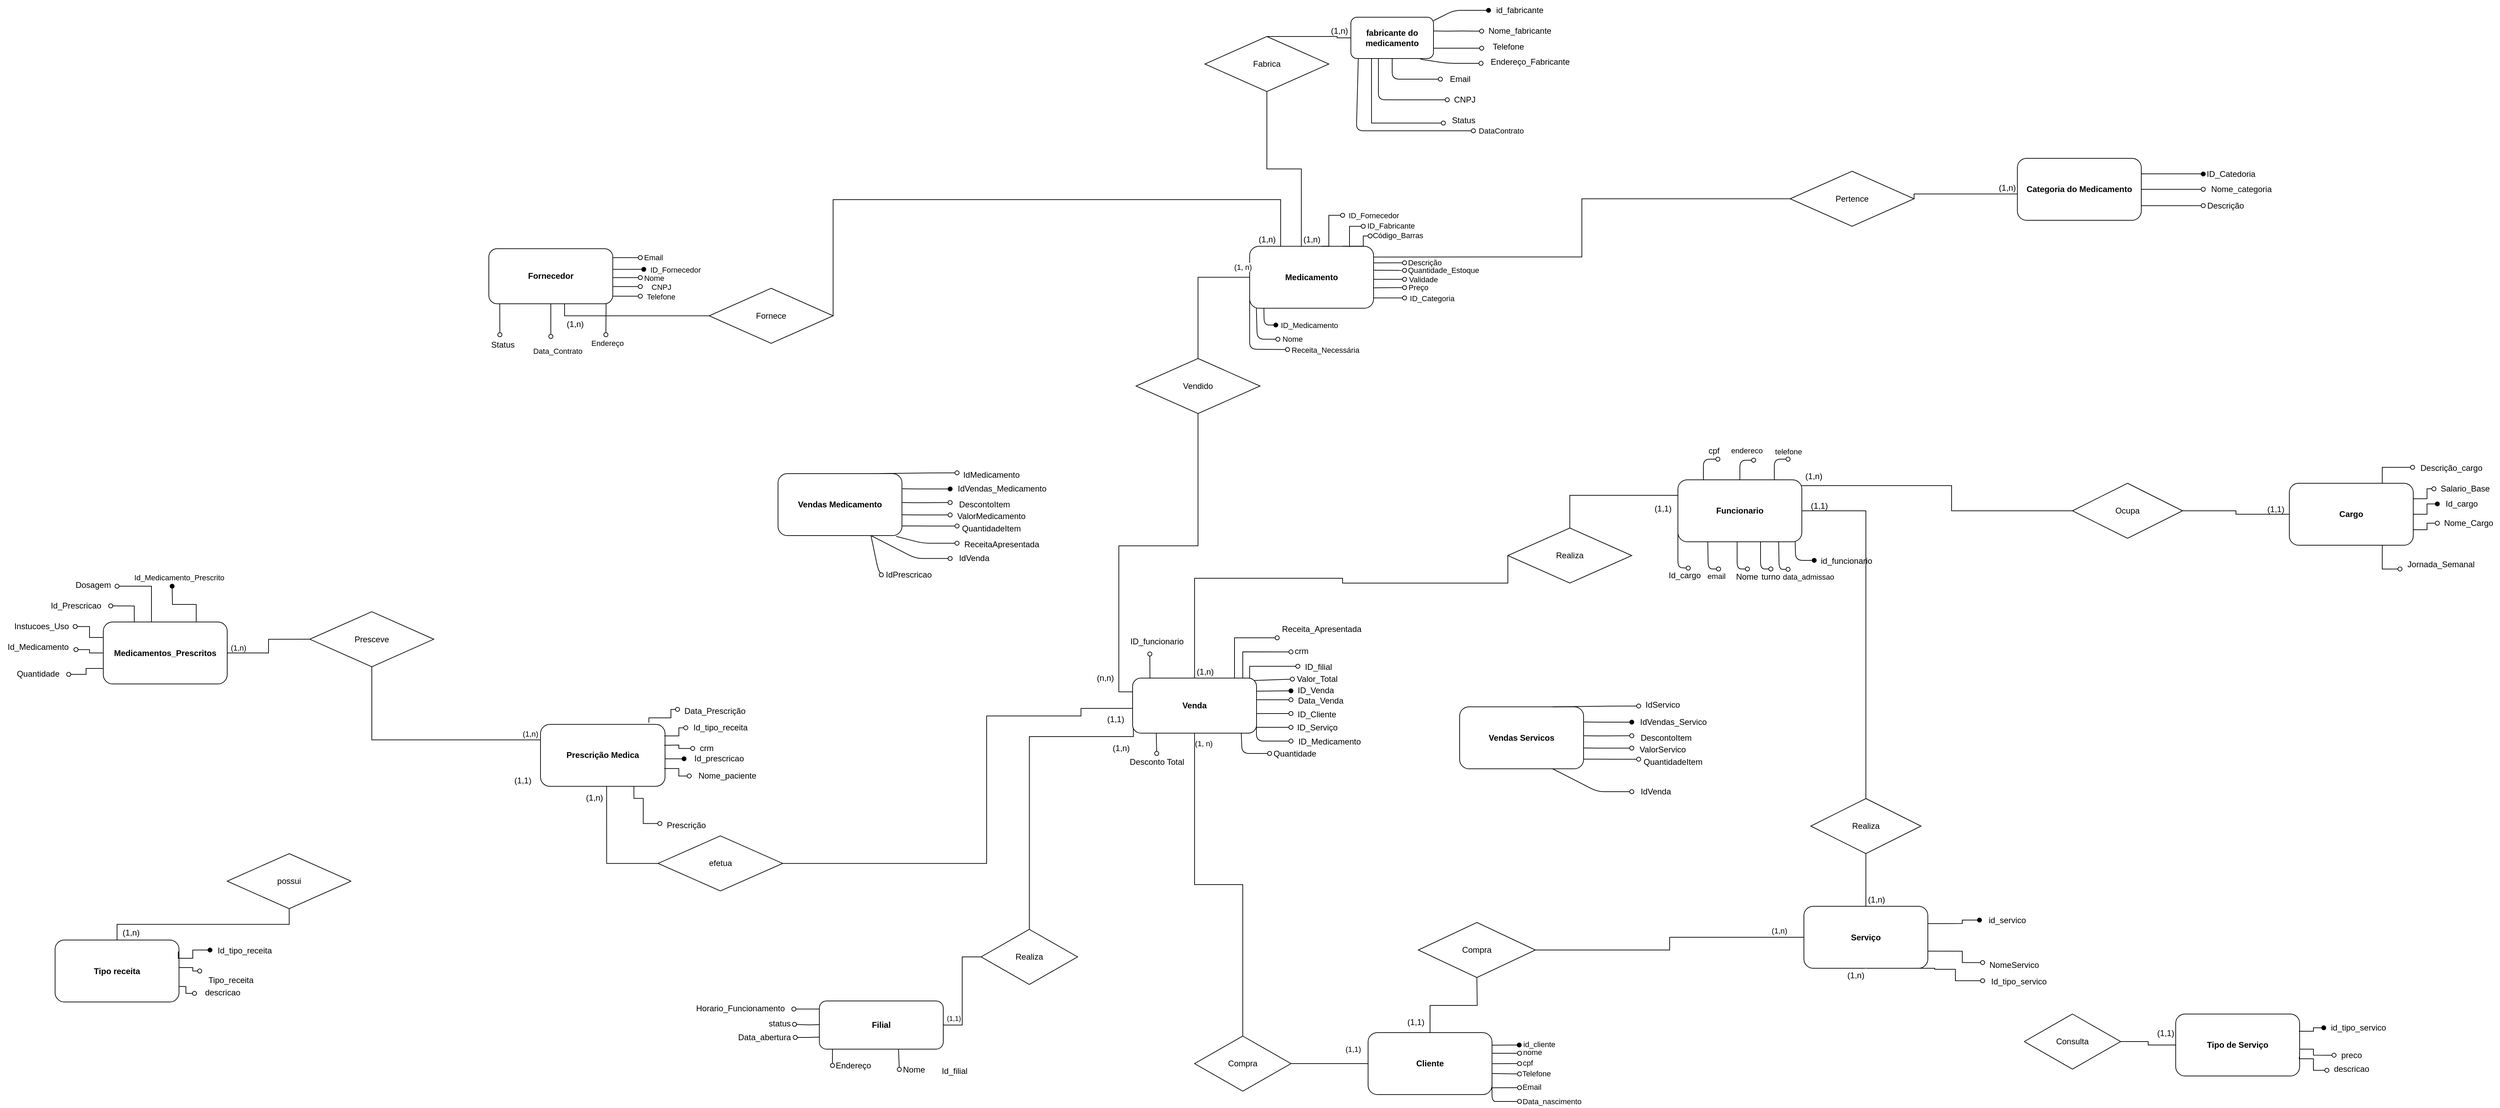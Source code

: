 <mxfile><diagram id="h4c_oPhvg5Xy0MeqgZNS" name="Page-1"><mxGraphModel dx="4082" dy="2159" grid="1" gridSize="10" guides="1" tooltips="1" connect="1" arrows="1" fold="1" page="1" pageScale="1" pageWidth="1100" pageHeight="850" math="0" shadow="0"><root><mxCell id="0"/><mxCell id="1" parent="0"/><mxCell id="UkZEv0jV3Z5FbrsgkqRG-112" value="" style="edgeStyle=orthogonalEdgeStyle;rounded=0;orthogonalLoop=1;jettySize=auto;html=1;exitX=1;exitY=0.5;exitDx=0;exitDy=0;entryX=0.5;entryY=0;entryDx=0;entryDy=0;endArrow=none;endFill=0;" parent="1" source="108" target="UkZEv0jV3Z5FbrsgkqRG-111" edge="1"><mxGeometry relative="1" as="geometry"><mxPoint x="-160" y="-410" as="sourcePoint"/><mxPoint x="20" y="-230" as="targetPoint"/></mxGeometry></mxCell><mxCell id="3Tj_bvLMt_tm9WLvLGLQ-161" style="edgeStyle=orthogonalEdgeStyle;rounded=0;orthogonalLoop=1;jettySize=auto;html=1;exitX=0.994;exitY=0.186;exitDx=0;exitDy=0;endArrow=oval;endFill=1;exitPerimeter=0;" parent="1" edge="1"><mxGeometry relative="1" as="geometry"><mxPoint x="775" y="920" as="targetPoint"/><Array as="points"><mxPoint x="745" y="927"/><mxPoint x="745" y="915"/></Array></mxGeometry></mxCell><mxCell id="0jXfrChw-r6oneS9u3Ee-160" style="edgeStyle=orthogonalEdgeStyle;rounded=0;orthogonalLoop=1;jettySize=auto;html=1;exitX=1;exitY=0.5;exitDx=0;exitDy=0;entryX=0;entryY=0.5;entryDx=0;entryDy=0;endArrow=none;endFill=0;" parent="1" source="0jXfrChw-r6oneS9u3Ee-146" target="3Tj_bvLMt_tm9WLvLGLQ-190" edge="1"><mxGeometry relative="1" as="geometry"/></mxCell><mxCell id="0jXfrChw-r6oneS9u3Ee-164" value="(1,n)" style="edgeLabel;html=1;align=center;verticalAlign=middle;resizable=1;points=[];movable=1;rotatable=1;deletable=1;editable=1;connectable=1;" parent="0jXfrChw-r6oneS9u3Ee-160" connectable="0" vertex="1"><mxGeometry x="0.558" y="-3" relative="1" as="geometry"><mxPoint x="54" y="-13" as="offset"/></mxGeometry></mxCell><mxCell id="3Tj_bvLMt_tm9WLvLGLQ-196" style="edgeStyle=orthogonalEdgeStyle;rounded=0;orthogonalLoop=1;jettySize=auto;html=1;exitX=0.5;exitY=1;exitDx=0;exitDy=0;entryX=0;entryY=0.25;entryDx=0;entryDy=0;endArrow=none;endFill=0;" parent="1" source="3Tj_bvLMt_tm9WLvLGLQ-199" target="2" edge="1"><mxGeometry relative="1" as="geometry"/></mxCell><mxCell id="Qk55z1rNBs9D-JOMFlBT-115" value="" style="edgeStyle=orthogonalEdgeStyle;rounded=0;orthogonalLoop=1;jettySize=auto;html=1;exitX=0.25;exitY=0;exitDx=0;exitDy=0;entryX=1;entryY=0.5;entryDx=0;entryDy=0;endArrow=none;endFill=0;" parent="1" source="3" target="kwLEIUsejKFiPvClbxMu-180" edge="1"><mxGeometry relative="1" as="geometry"><Array as="points"><mxPoint x="-470" y="-880"/><mxPoint x="-1120" y="-880"/></Array><mxPoint x="-600" y="-605" as="sourcePoint"/><mxPoint x="-960" y="-535" as="targetPoint"/></mxGeometry></mxCell><mxCell id="Qk55z1rNBs9D-JOMFlBT-120" style="edgeStyle=orthogonalEdgeStyle;rounded=0;orthogonalLoop=1;jettySize=auto;html=1;exitX=0.5;exitY=0;exitDx=0;exitDy=0;entryX=0.006;entryY=0.898;entryDx=0;entryDy=0;entryPerimeter=0;endArrow=none;endFill=0;" parent="1" source="Qk55z1rNBs9D-JOMFlBT-121" target="2" edge="1"><mxGeometry relative="1" as="geometry"><mxPoint x="-600" y="27.33" as="sourcePoint"/><mxPoint x="-667.4" y="-97.34" as="targetPoint"/><Array as="points"><mxPoint x="-690" y="-100"/><mxPoint x="-679" y="-100"/></Array></mxGeometry></mxCell><mxCell id="Qk55z1rNBs9D-JOMFlBT-129" value="" style="edgeStyle=orthogonalEdgeStyle;rounded=0;orthogonalLoop=1;jettySize=auto;html=1;exitX=0;exitY=0.5;exitDx=0;exitDy=0;endArrow=none;endFill=0;" parent="1" source="2" target="Qk55z1rNBs9D-JOMFlBT-128" edge="1"><mxGeometry relative="1" as="geometry"><mxPoint x="-1070" y="-189.56" as="targetPoint"/><mxPoint x="-680" y="-141.06" as="sourcePoint"/><Array as="points"><mxPoint x="-655" y="-141"/><mxPoint x="-760" y="-141"/><mxPoint x="-760" y="-130"/><mxPoint x="-897" y="-130"/><mxPoint x="-897" y="-1"/></Array></mxGeometry></mxCell><mxCell id="JHY4PqAcSEw5rTKC_Vk5-147" style="edgeStyle=orthogonalEdgeStyle;rounded=0;orthogonalLoop=1;jettySize=auto;html=1;exitX=0.5;exitY=1;exitDx=0;exitDy=0;entryX=0.417;entryY=0.001;entryDx=0;entryDy=0;entryPerimeter=0;endArrow=none;endFill=0;startArrow=none;" parent="1" source="JHY4PqAcSEw5rTKC_Vk5-148" target="3" edge="1"><mxGeometry relative="1" as="geometry"/></mxCell><mxCell id="JHY4PqAcSEw5rTKC_Vk5-155" value="" style="edgeStyle=orthogonalEdgeStyle;rounded=0;orthogonalLoop=1;jettySize=auto;html=1;exitX=0;exitY=0.25;exitDx=0;exitDy=0;endArrow=none;endFill=0;" parent="1" source="3Tj_bvLMt_tm9WLvLGLQ-128" target="JHY4PqAcSEw5rTKC_Vk5-154" edge="1"><mxGeometry relative="1" as="geometry"><mxPoint x="-1157" y="-251" as="sourcePoint"/><mxPoint x="-1540" y="-263" as="targetPoint"/></mxGeometry></mxCell><mxCell id="USz0YzJayjNLmf2wZlzU-121" style="edgeStyle=orthogonalEdgeStyle;rounded=0;orthogonalLoop=1;jettySize=auto;html=1;exitX=0;exitY=0.5;exitDx=0;exitDy=0;endArrow=none;endFill=0;entryX=0.133;entryY=0.948;entryDx=0;entryDy=0;entryPerimeter=0;" parent="1" source="USz0YzJayjNLmf2wZlzU-111" target="tRMhv-TmtBIuXHYI4hBU-144" edge="1"><mxGeometry relative="1" as="geometry"><Array as="points"/><mxPoint x="133" y="-449.5" as="sourcePoint"/><mxPoint x="-160" y="-449" as="targetPoint"/></mxGeometry></mxCell><mxCell id="tRMhv-TmtBIuXHYI4hBU-139" value="" style="edgeStyle=orthogonalEdgeStyle;rounded=0;orthogonalLoop=1;jettySize=auto;html=1;endArrow=none;endFill=0;entryX=0.998;entryY=0.173;entryDx=0;entryDy=0;exitX=0;exitY=0.5;exitDx=0;exitDy=0;entryPerimeter=0;" parent="1" source="tRMhv-TmtBIuXHYI4hBU-134" target="3" edge="1"><mxGeometry relative="1" as="geometry"><mxPoint x="-200" y="-614" as="sourcePoint"/><mxPoint x="-317.15" y="-606.97" as="targetPoint"/><Array as="points"/></mxGeometry></mxCell><mxCell id="163" value="" style="edgeStyle=orthogonalEdgeStyle;rounded=0;orthogonalLoop=1;jettySize=auto;html=1;exitX=0.5;exitY=1;exitDx=0;exitDy=0;endArrow=none;endFill=0;" parent="1" source="2" target="0jXfrChw-r6oneS9u3Ee-140" edge="1"><mxGeometry relative="1" as="geometry"><mxPoint x="-590" y="-91.5" as="sourcePoint"/><mxPoint x="-372" y="130" as="targetPoint"/></mxGeometry></mxCell><mxCell id="165" value="(1,1)" style="edgeLabel;html=1;align=center;verticalAlign=middle;resizable=0;points=[];" parent="163" connectable="0" vertex="1"><mxGeometry x="-0.916" y="-2" relative="1" as="geometry"><mxPoint x="232" y="437" as="offset"/></mxGeometry></mxCell><mxCell id="169" value="" style="group" parent="1" vertex="1" connectable="0"><mxGeometry x="-1560" y="-442.72" width="730" height="566.94" as="geometry"/></mxCell><mxCell id="3Tj_bvLMt_tm9WLvLGLQ-133" value="crm" style="text;html=1;align=center;verticalAlign=middle;resizable=0;points=[];autosize=1;strokeColor=none;fillColor=none;" parent="169" vertex="1"><mxGeometry x="236.096" y="344.938" width="40" height="30" as="geometry"/></mxCell><mxCell id="3Tj_bvLMt_tm9WLvLGLQ-135" value="Id_prescricao" style="text;html=1;align=center;verticalAlign=middle;resizable=0;points=[];autosize=1;strokeColor=none;fillColor=none;" parent="169" vertex="1"><mxGeometry x="223.535" y="359.998" width="100" height="30" as="geometry"/></mxCell><mxCell id="3Tj_bvLMt_tm9WLvLGLQ-134" value="Nome_paciente" style="text;html=1;align=center;verticalAlign=middle;resizable=0;points=[];autosize=1;strokeColor=none;fillColor=none;" parent="169" vertex="1"><mxGeometry x="231.072" y="384.939" width="110" height="30" as="geometry"/></mxCell><mxCell id="3Tj_bvLMt_tm9WLvLGLQ-137" style="edgeStyle=orthogonalEdgeStyle;rounded=0;orthogonalLoop=1;jettySize=auto;html=1;exitX=1;exitY=0.5;exitDx=0;exitDy=0;endArrow=oval;endFill=1;" parent="169" source="3Tj_bvLMt_tm9WLvLGLQ-128" target="3Tj_bvLMt_tm9WLvLGLQ-135" edge="1"><mxGeometry relative="1" as="geometry"><mxPoint x="231.072" y="379.939" as="targetPoint"/><mxPoint x="205.95" y="379.939" as="sourcePoint"/><Array as="points"><mxPoint x="195.901" y="374.938"/></Array></mxGeometry></mxCell><mxCell id="3Tj_bvLMt_tm9WLvLGLQ-131" value="Id_tipo_receita" style="text;html=1;align=center;verticalAlign=middle;resizable=0;points=[];autosize=1;strokeColor=none;fillColor=none;" parent="169" vertex="1"><mxGeometry x="226.048" y="314.938" width="100" height="30" as="geometry"/></mxCell><mxCell id="3Tj_bvLMt_tm9WLvLGLQ-128" value="&lt;b&gt;Prescrição Medica&lt;br&gt;&lt;/b&gt;" style="rounded=1;whiteSpace=wrap;html=1;" parent="169" vertex="1"><mxGeometry x="15.021" y="324.938" width="180.88" height="90.001" as="geometry"/></mxCell><mxCell id="3Tj_bvLMt_tm9WLvLGLQ-132" style="edgeStyle=orthogonalEdgeStyle;rounded=0;orthogonalLoop=1;jettySize=auto;html=1;exitX=0.994;exitY=0.338;exitDx=0;exitDy=0;endArrow=oval;endFill=0;exitPerimeter=0;" parent="169" source="3Tj_bvLMt_tm9WLvLGLQ-128" target="3Tj_bvLMt_tm9WLvLGLQ-133" edge="1"><mxGeometry relative="1" as="geometry"><mxPoint x="256.194" y="370.224" as="targetPoint"/><Array as="points"><mxPoint x="195.901" y="354.938"/><mxPoint x="215.999" y="354.938"/><mxPoint x="215.999" y="359.938"/></Array></mxGeometry></mxCell><mxCell id="3Tj_bvLMt_tm9WLvLGLQ-129" style="edgeStyle=orthogonalEdgeStyle;rounded=0;orthogonalLoop=1;jettySize=auto;html=1;exitX=0.994;exitY=0.186;exitDx=0;exitDy=0;endArrow=oval;endFill=0;exitPerimeter=0;" parent="169" source="3Tj_bvLMt_tm9WLvLGLQ-128" target="3Tj_bvLMt_tm9WLvLGLQ-131" edge="1"><mxGeometry relative="1" as="geometry"><mxPoint x="246.145" y="334.938" as="targetPoint"/><Array as="points"><mxPoint x="215.999" y="341.938"/><mxPoint x="215.999" y="329.938"/></Array></mxGeometry></mxCell><mxCell id="3Tj_bvLMt_tm9WLvLGLQ-138" style="edgeStyle=orthogonalEdgeStyle;rounded=0;orthogonalLoop=1;jettySize=auto;html=1;exitX=0.994;exitY=0.713;exitDx=0;exitDy=0;endArrow=oval;endFill=0;exitPerimeter=0;" parent="169" source="3Tj_bvLMt_tm9WLvLGLQ-128" target="3Tj_bvLMt_tm9WLvLGLQ-134" edge="1"><mxGeometry relative="1" as="geometry"><mxPoint x="236.096" y="414.939" as="targetPoint"/><mxPoint x="206.955" y="396.939" as="sourcePoint"/></mxGeometry></mxCell><mxCell id="Qk55z1rNBs9D-JOMFlBT-128" value="efetua" style="rhombus;whiteSpace=wrap;html=1;" parent="169" vertex="1"><mxGeometry x="185.852" y="486.939" width="180.88" height="80.001" as="geometry"/></mxCell><mxCell id="Qk55z1rNBs9D-JOMFlBT-130" style="edgeStyle=orthogonalEdgeStyle;rounded=0;orthogonalLoop=1;jettySize=auto;html=1;exitX=0;exitY=0.5;exitDx=0;exitDy=0;entryX=0.531;entryY=1.002;entryDx=0;entryDy=0;entryPerimeter=0;endArrow=none;endFill=0;" parent="169" source="Qk55z1rNBs9D-JOMFlBT-128" target="3Tj_bvLMt_tm9WLvLGLQ-128" edge="1"><mxGeometry relative="1" as="geometry"/></mxCell><mxCell id="x4bGVZBUqrX40MsfPA94-108" value="(1,n)" style="text;html=1;align=center;verticalAlign=middle;resizable=0;points=[];autosize=1;strokeColor=none;fillColor=none;" parent="169" vertex="1"><mxGeometry x="67.778" y="416.499" width="50" height="30" as="geometry"/></mxCell><mxCell id="tRMhv-TmtBIuXHYI4hBU-126" value="&lt;span style=&quot;white-space: pre;&quot;&gt;&#9;&lt;/span&gt;Prescrição" style="text;html=1;align=center;verticalAlign=middle;resizable=0;points=[];autosize=1;strokeColor=none;fillColor=none;" parent="169" vertex="1"><mxGeometry x="158.218" y="456.939" width="110" height="30" as="geometry"/></mxCell><mxCell id="tRMhv-TmtBIuXHYI4hBU-125" style="edgeStyle=orthogonalEdgeStyle;rounded=0;orthogonalLoop=1;jettySize=auto;html=1;exitX=0.75;exitY=1;exitDx=0;exitDy=0;endArrow=oval;endFill=0;entryX=0.013;entryY=0.667;entryDx=0;entryDy=0;entryPerimeter=0;" parent="169" source="3Tj_bvLMt_tm9WLvLGLQ-128" edge="1"><mxGeometry relative="1" as="geometry"><mxPoint x="188.364" y="468.999" as="targetPoint"/><Array as="points"><mxPoint x="151.183" y="432.499"/><mxPoint x="164.247" y="432.499"/><mxPoint x="164.247" y="468.499"/></Array><mxPoint x="147.164" y="431.999" as="sourcePoint"/></mxGeometry></mxCell><mxCell id="JHY4PqAcSEw5rTKC_Vk5-161" value="(1,n)" style="edgeLabel;html=1;align=center;verticalAlign=middle;resizable=0;points=[];" parent="169" connectable="0" vertex="1"><mxGeometry x="6.029" y="397.003" as="geometry"><mxPoint x="-6" y="-59" as="offset"/></mxGeometry></mxCell><mxCell id="147" style="edgeStyle=orthogonalEdgeStyle;rounded=0;orthogonalLoop=1;jettySize=auto;html=1;exitX=0.87;exitY=-0.026;exitDx=0;exitDy=0;endArrow=oval;endFill=0;exitPerimeter=0;" parent="169" source="3Tj_bvLMt_tm9WLvLGLQ-128" edge="1"><mxGeometry relative="1" as="geometry"><mxPoint x="214.029" y="303.17" as="targetPoint"/><Array as="points"><mxPoint x="172.286" y="315.498"/><mxPoint x="204.442" y="315.498"/><mxPoint x="204.442" y="303.498"/></Array><mxPoint x="182.797" y="314.938" as="sourcePoint"/></mxGeometry></mxCell><mxCell id="148" value="Data_Prescrição" style="text;html=1;align=center;verticalAlign=middle;resizable=0;points=[];autosize=1;strokeColor=none;fillColor=none;" parent="169" vertex="1"><mxGeometry x="213.486" y="290.498" width="110" height="30" as="geometry"/></mxCell><mxCell id="174" value="" style="group" parent="1" vertex="1" connectable="0"><mxGeometry x="-1630" y="-841.25" width="510" height="187.5" as="geometry"/></mxCell><mxCell id="kwLEIUsejKFiPvClbxMu-180" value="Fornece" style="rhombus;whiteSpace=wrap;html=1;" parent="174" vertex="1"><mxGeometry x="330" y="90" width="180" height="80" as="geometry"/></mxCell><mxCell id="151" value="" style="group" parent="174" vertex="1" connectable="0"><mxGeometry width="235" height="187.5" as="geometry"/></mxCell><mxCell id="150" value="" style="group" parent="151" vertex="1" connectable="0"><mxGeometry y="32.5" width="235" height="155" as="geometry"/></mxCell><mxCell id="4" value="&lt;b&gt;Fornecedor&lt;/b&gt;" style="rounded=1;whiteSpace=wrap;html=1;" parent="150" vertex="1"><mxGeometry x="10" width="180" height="80" as="geometry"/></mxCell><mxCell id="43" value="" style="edgeStyle=none;exitX=0.5;exitY=1;exitDx=0;exitDy=0;endArrow=oval;endFill=0;" parent="150" source="4" edge="1"><mxGeometry relative="1" as="geometry"><mxPoint x="100" y="127.5" as="targetPoint"/><mxPoint x="60" y="170" as="sourcePoint"/></mxGeometry></mxCell><mxCell id="44" value="Data_Contrato" style="edgeLabel;align=center;verticalAlign=middle;resizable=0;points=[];" parent="43" vertex="1" connectable="0"><mxGeometry x="-0.166" y="-1" relative="1" as="geometry"><mxPoint x="11" y="48" as="offset"/></mxGeometry></mxCell><mxCell id="29" value="" style="edgeStyle=none;endArrow=oval;endFill=1;" parent="150" edge="1"><mxGeometry relative="1" as="geometry"><mxPoint x="235" y="30" as="targetPoint"/><mxPoint x="190" y="30" as="sourcePoint"/></mxGeometry></mxCell><mxCell id="30" value="ID_Fornecedor" style="edgeLabel;align=center;verticalAlign=middle;resizable=0;points=[];" parent="29" vertex="1" connectable="0"><mxGeometry x="-0.456" y="-3" relative="1" as="geometry"><mxPoint x="79" y="-3" as="offset"/></mxGeometry></mxCell><mxCell id="33" value="" style="edgeStyle=none;exitX=1;exitY=0.5;exitDx=0;exitDy=0;endArrow=oval;endFill=0;" parent="150" edge="1"><mxGeometry relative="1" as="geometry"><mxPoint x="230" y="55" as="targetPoint"/><mxPoint x="190" y="55.0" as="sourcePoint"/></mxGeometry></mxCell><mxCell id="34" value="CNPJ" style="edgeLabel;align=center;verticalAlign=middle;resizable=0;points=[];" parent="33" vertex="1" connectable="0"><mxGeometry x="-0.582" relative="1" as="geometry"><mxPoint x="62" as="offset"/></mxGeometry></mxCell><mxCell id="37" value="" style="edgeStyle=none;exitX=0.861;exitY=1.025;exitDx=0;exitDy=0;endArrow=oval;endFill=0;exitPerimeter=0;" parent="150" edge="1"><mxGeometry relative="1" as="geometry"><mxPoint x="230" y="13" as="targetPoint"/><mxPoint x="190" y="13" as="sourcePoint"/></mxGeometry></mxCell><mxCell id="38" value="Email" style="edgeLabel;align=center;verticalAlign=middle;resizable=0;points=[];" parent="37" vertex="1" connectable="0"><mxGeometry x="-0.402" y="-2" relative="1" as="geometry"><mxPoint x="47" y="-3" as="offset"/></mxGeometry></mxCell><mxCell id="39" value="" style="edgeStyle=none;exitX=0.946;exitY=1;exitDx=0;exitDy=0;endArrow=oval;endFill=0;exitPerimeter=0;" parent="150" source="4" edge="1"><mxGeometry relative="1" as="geometry"><mxPoint x="180" y="125" as="targetPoint"/><Array as="points"/></mxGeometry></mxCell><mxCell id="40" value="Endereço" style="edgeLabel;align=center;verticalAlign=middle;resizable=0;points=[];" parent="39" vertex="1" connectable="0"><mxGeometry x="-0.302" y="1" relative="1" as="geometry"><mxPoint x="1" y="41" as="offset"/></mxGeometry></mxCell><mxCell id="45" value="" style="edgeStyle=none;exitX=0.088;exitY=0.995;exitDx=0;exitDy=0;endArrow=oval;endFill=0;exitPerimeter=0;" parent="150" source="4" edge="1"><mxGeometry x="1" y="-30" relative="1" as="geometry"><mxPoint x="26" y="125" as="targetPoint"/><mxPoint x="29" y="22" as="offset"/></mxGeometry></mxCell><mxCell id="31" value="" style="edgeStyle=none;exitX=1;exitY=0.25;exitDx=0;exitDy=0;endArrow=oval;endFill=0;" parent="150" edge="1"><mxGeometry relative="1" as="geometry"><mxPoint x="230" y="42" as="targetPoint"/><mxPoint x="190" y="42.0" as="sourcePoint"/></mxGeometry></mxCell><mxCell id="32" value="Nome" style="edgeLabel;align=center;verticalAlign=middle;resizable=0;points=[];" parent="31" vertex="1" connectable="0"><mxGeometry x="-0.457" y="-3" relative="1" as="geometry"><mxPoint x="49" y="-3" as="offset"/></mxGeometry></mxCell><mxCell id="35" value="" style="edgeStyle=none;exitX=1;exitY=0.75;exitDx=0;exitDy=0;endArrow=oval;endFill=0;" parent="150" edge="1"><mxGeometry relative="1" as="geometry"><mxPoint x="230" y="69" as="targetPoint"/><mxPoint x="190" y="69.0" as="sourcePoint"/></mxGeometry></mxCell><mxCell id="36" value="Telefone" style="edgeLabel;align=center;verticalAlign=middle;resizable=0;points=[];" parent="35" vertex="1" connectable="0"><mxGeometry x="-0.491" y="-3" relative="1" as="geometry"><mxPoint x="60" y="-3" as="offset"/></mxGeometry></mxCell><mxCell id="kwLEIUsejKFiPvClbxMu-221" value="Status" style="text;html=1;align=center;verticalAlign=middle;resizable=0;points=[];autosize=1;strokeColor=none;fillColor=none;" parent="150" vertex="1"><mxGeometry y="125" width="60" height="30" as="geometry"/></mxCell><mxCell id="3Tj_bvLMt_tm9WLvLGLQ-194" value="(1,n)" style="text;html=1;align=center;verticalAlign=middle;resizable=0;points=[];autosize=1;strokeColor=none;fillColor=none;" parent="150" vertex="1"><mxGeometry x="110" y="95" width="50" height="30" as="geometry"/></mxCell><mxCell id="Qk55z1rNBs9D-JOMFlBT-116" style="edgeStyle=orthogonalEdgeStyle;rounded=0;orthogonalLoop=1;jettySize=auto;html=1;exitX=0;exitY=0.5;exitDx=0;exitDy=0;endArrow=none;endFill=0;" parent="174" source="kwLEIUsejKFiPvClbxMu-180" target="4" edge="1"><mxGeometry relative="1" as="geometry"><Array as="points"><mxPoint x="120" y="130"/></Array></mxGeometry></mxCell><mxCell id="175" value="" style="group" parent="1" vertex="1" connectable="0"><mxGeometry x="-2250" y="70" width="430" height="217.06" as="geometry"/></mxCell><mxCell id="153" value="" style="group" parent="175" vertex="1" connectable="0"><mxGeometry y="100.0" width="325" height="117.06" as="geometry"/></mxCell><mxCell id="3Tj_bvLMt_tm9WLvLGLQ-147" value="descricao" style="text;html=1;align=center;verticalAlign=middle;resizable=0;points=[];autosize=1;strokeColor=none;fillColor=none;" parent="153" vertex="1"><mxGeometry x="202.5" y="87.06" width="80" height="30" as="geometry"/></mxCell><mxCell id="3Tj_bvLMt_tm9WLvLGLQ-145" value="Tipo_receita" style="text;html=1;align=center;verticalAlign=middle;resizable=0;points=[];autosize=1;strokeColor=none;fillColor=none;" parent="153" vertex="1"><mxGeometry x="210" y="68.78" width="90" height="30" as="geometry"/></mxCell><mxCell id="QC1EbUprVl7dpRZCjpVZ-170" value="(1,n)" style="text;html=1;align=center;verticalAlign=middle;resizable=0;points=[];autosize=1;strokeColor=none;fillColor=none;" parent="153" vertex="1"><mxGeometry x="85" width="50" height="30" as="geometry"/></mxCell><mxCell id="3Tj_bvLMt_tm9WLvLGLQ-142" style="edgeStyle=orthogonalEdgeStyle;rounded=0;orthogonalLoop=1;jettySize=auto;html=1;exitX=0.994;exitY=0.338;exitDx=0;exitDy=0;endArrow=oval;endFill=0;exitPerimeter=0;" parent="153" source="3Tj_bvLMt_tm9WLvLGLQ-143" target="3Tj_bvLMt_tm9WLvLGLQ-145" edge="1"><mxGeometry relative="1" as="geometry"><mxPoint x="240" y="80.786" as="targetPoint"/><Array as="points"><mxPoint x="180" y="65.5"/><mxPoint x="200" y="65.5"/><mxPoint x="200" y="70.5"/></Array></mxGeometry></mxCell><mxCell id="3Tj_bvLMt_tm9WLvLGLQ-143" value="&lt;b&gt;Tipo receita&lt;br&gt;&lt;/b&gt;" style="rounded=1;whiteSpace=wrap;html=1;" parent="153" vertex="1"><mxGeometry y="25.5" width="180" height="90" as="geometry"/></mxCell><mxCell id="3Tj_bvLMt_tm9WLvLGLQ-153" style="edgeStyle=orthogonalEdgeStyle;rounded=0;orthogonalLoop=1;jettySize=auto;html=1;exitX=1;exitY=0.75;exitDx=0;exitDy=0;endArrow=oval;endFill=0;" parent="153" source="3Tj_bvLMt_tm9WLvLGLQ-143" target="3Tj_bvLMt_tm9WLvLGLQ-147" edge="1"><mxGeometry relative="1" as="geometry"><mxPoint x="210" y="103.06" as="targetPoint"/><Array as="points"><mxPoint x="190" y="93.06"/><mxPoint x="190" y="103.06"/></Array></mxGeometry></mxCell><mxCell id="3Tj_bvLMt_tm9WLvLGLQ-141" style="edgeStyle=orthogonalEdgeStyle;rounded=0;orthogonalLoop=1;jettySize=auto;html=1;exitX=0.994;exitY=0.186;exitDx=0;exitDy=0;endArrow=oval;endFill=1;exitPerimeter=0;" parent="153" source="3Tj_bvLMt_tm9WLvLGLQ-143" target="3Tj_bvLMt_tm9WLvLGLQ-144" edge="1"><mxGeometry relative="1" as="geometry"><mxPoint x="230" y="45.5" as="targetPoint"/><Array as="points"><mxPoint x="179" y="52.06"/><mxPoint x="200" y="52.06"/><mxPoint x="200" y="40.06"/></Array></mxGeometry></mxCell><mxCell id="3Tj_bvLMt_tm9WLvLGLQ-144" value="Id_tipo_receita" style="text;html=1;align=center;verticalAlign=middle;resizable=0;points=[];autosize=1;strokeColor=none;fillColor=none;" parent="153" vertex="1"><mxGeometry x="225" y="25.5" width="100" height="30" as="geometry"/></mxCell><mxCell id="168" value="" style="edgeStyle=orthogonalEdgeStyle;rounded=0;orthogonalLoop=1;jettySize=auto;html=1;exitX=0.5;exitY=0;exitDx=0;exitDy=0;entryX=0.5;entryY=1;entryDx=0;entryDy=0;endArrow=none;endFill=0;" parent="175" source="3Tj_bvLMt_tm9WLvLGLQ-143" target="eocvYtC5DC_iUky7DLq_-108" edge="1"><mxGeometry relative="1" as="geometry"><mxPoint x="90" y="125.5" as="sourcePoint"/><mxPoint x="530" y="-35.56" as="targetPoint"/><Array as="points"/></mxGeometry></mxCell><mxCell id="eocvYtC5DC_iUky7DLq_-108" value="possui" style="rhombus;whiteSpace=wrap;html=1;" parent="175" vertex="1"><mxGeometry x="250" width="180" height="80" as="geometry"/></mxCell><mxCell id="176" value="" style="group" parent="1" vertex="1" connectable="0"><mxGeometry x="-2330" y="-335" width="630" height="158.5" as="geometry"/></mxCell><mxCell id="JHY4PqAcSEw5rTKC_Vk5-154" value="Presceve" style="rhombus;whiteSpace=wrap;html=1;" parent="176" vertex="1"><mxGeometry x="450" y="53.56" width="180" height="80" as="geometry"/></mxCell><mxCell id="152" value="" style="group" parent="176" vertex="1" connectable="0"><mxGeometry width="346.002" height="158.5" as="geometry"/></mxCell><mxCell id="Eecye712S0yIB1Qe-fV5-109" style="edgeStyle=orthogonalEdgeStyle;rounded=0;orthogonalLoop=1;jettySize=auto;html=1;exitX=0.75;exitY=0;exitDx=0;exitDy=0;endArrow=oval;endFill=1;" parent="152" source="JHY4PqAcSEw5rTKC_Vk5-135" edge="1"><mxGeometry relative="1" as="geometry"><mxPoint x="250" y="16.5" as="targetPoint"/></mxGeometry></mxCell><mxCell id="Eecye712S0yIB1Qe-fV5-110" value="Id_Medicamento_Prescrito" style="edgeLabel;html=1;align=center;verticalAlign=middle;resizable=0;points=[];" parent="Eecye712S0yIB1Qe-fV5-109" connectable="0" vertex="1"><mxGeometry x="0.723" y="1" relative="1" as="geometry"><mxPoint x="11" y="-25" as="offset"/></mxGeometry></mxCell><mxCell id="JHY4PqAcSEw5rTKC_Vk5-135" value="&lt;b&gt;Medicamentos_Prescritos&lt;/b&gt;" style="rounded=1;whiteSpace=wrap;html=1;" parent="152" vertex="1"><mxGeometry x="150" y="68.5" width="180" height="90" as="geometry"/></mxCell><mxCell id="JHY4PqAcSEw5rTKC_Vk5-137" value="Id_Medicamento" style="text;html=1;align=center;verticalAlign=middle;resizable=0;points=[];autosize=1;strokeColor=none;fillColor=none;" parent="152" vertex="1"><mxGeometry y="90" width="110" height="30" as="geometry"/></mxCell><mxCell id="JHY4PqAcSEw5rTKC_Vk5-138" value="Dosagem" style="text;html=1;align=center;verticalAlign=middle;resizable=0;points=[];autosize=1;strokeColor=none;fillColor=none;" parent="152" vertex="1"><mxGeometry x="100" width="70" height="30" as="geometry"/></mxCell><mxCell id="JHY4PqAcSEw5rTKC_Vk5-139" value="Quantidade" style="text;html=1;align=center;verticalAlign=middle;resizable=0;points=[];autosize=1;strokeColor=none;fillColor=none;" parent="152" vertex="1"><mxGeometry x="10" y="128.5" width="90" height="30" as="geometry"/></mxCell><mxCell id="JHY4PqAcSEw5rTKC_Vk5-140" value="Instucoes_Uso" style="text;html=1;align=center;verticalAlign=middle;resizable=0;points=[];autosize=1;strokeColor=none;fillColor=none;" parent="152" vertex="1"><mxGeometry x="10" y="60" width="100" height="30" as="geometry"/></mxCell><mxCell id="JHY4PqAcSEw5rTKC_Vk5-136" value="Id_Prescricao" style="text;html=1;align=center;verticalAlign=middle;resizable=0;points=[];autosize=1;strokeColor=none;fillColor=none;" parent="152" vertex="1"><mxGeometry x="60" y="30" width="100" height="30" as="geometry"/></mxCell><mxCell id="JHY4PqAcSEw5rTKC_Vk5-156" style="edgeStyle=orthogonalEdgeStyle;rounded=0;orthogonalLoop=1;jettySize=auto;html=1;exitX=0;exitY=0.75;exitDx=0;exitDy=0;entryX=0.998;entryY=0.538;entryDx=0;entryDy=0;entryPerimeter=0;endArrow=oval;endFill=0;" parent="152" source="JHY4PqAcSEw5rTKC_Vk5-135" target="JHY4PqAcSEw5rTKC_Vk5-139" edge="1"><mxGeometry relative="1" as="geometry"/></mxCell><mxCell id="JHY4PqAcSEw5rTKC_Vk5-160" style="edgeStyle=orthogonalEdgeStyle;rounded=0;orthogonalLoop=1;jettySize=auto;html=1;exitX=0.5;exitY=0;exitDx=0;exitDy=0;entryX=1;entryY=0.55;entryDx=0;entryDy=0;entryPerimeter=0;endArrow=oval;endFill=0;" parent="152" source="JHY4PqAcSEw5rTKC_Vk5-135" target="JHY4PqAcSEw5rTKC_Vk5-138" edge="1"><mxGeometry relative="1" as="geometry"><Array as="points"><mxPoint x="220" y="68.5"/><mxPoint x="220" y="16.5"/></Array></mxGeometry></mxCell><mxCell id="JHY4PqAcSEw5rTKC_Vk5-158" style="edgeStyle=orthogonalEdgeStyle;rounded=0;orthogonalLoop=1;jettySize=auto;html=1;exitX=0;exitY=0.25;exitDx=0;exitDy=0;entryX=0.992;entryY=0.503;entryDx=0;entryDy=0;entryPerimeter=0;endArrow=oval;endFill=0;" parent="152" source="JHY4PqAcSEw5rTKC_Vk5-135" target="JHY4PqAcSEw5rTKC_Vk5-140" edge="1"><mxGeometry relative="1" as="geometry"/></mxCell><mxCell id="JHY4PqAcSEw5rTKC_Vk5-157" style="edgeStyle=orthogonalEdgeStyle;rounded=0;orthogonalLoop=1;jettySize=auto;html=1;exitX=0;exitY=0.5;exitDx=0;exitDy=0;entryX=1.003;entryY=0.621;entryDx=0;entryDy=0;entryPerimeter=0;endArrow=oval;endFill=0;" parent="152" source="JHY4PqAcSEw5rTKC_Vk5-135" target="JHY4PqAcSEw5rTKC_Vk5-137" edge="1"><mxGeometry relative="1" as="geometry"/></mxCell><mxCell id="JHY4PqAcSEw5rTKC_Vk5-159" style="edgeStyle=orthogonalEdgeStyle;rounded=0;orthogonalLoop=1;jettySize=auto;html=1;exitX=0.25;exitY=0;exitDx=0;exitDy=0;entryX=1.008;entryY=0.505;entryDx=0;entryDy=0;entryPerimeter=0;endArrow=oval;endFill=0;" parent="152" source="JHY4PqAcSEw5rTKC_Vk5-135" target="JHY4PqAcSEw5rTKC_Vk5-136" edge="1"><mxGeometry relative="1" as="geometry"/></mxCell><mxCell id="JHY4PqAcSEw5rTKC_Vk5-163" value="(1,n)" style="edgeLabel;html=1;align=center;verticalAlign=middle;resizable=0;points=[];" parent="152" connectable="0" vertex="1"><mxGeometry x="350.002" y="113.504" as="geometry"><mxPoint x="-4" y="-8" as="offset"/></mxGeometry></mxCell><mxCell id="JHY4PqAcSEw5rTKC_Vk5-152" style="edgeStyle=orthogonalEdgeStyle;rounded=0;orthogonalLoop=1;jettySize=auto;html=1;exitX=0;exitY=0.5;exitDx=0;exitDy=0;endArrow=none;endFill=0;" parent="176" source="JHY4PqAcSEw5rTKC_Vk5-154" target="JHY4PqAcSEw5rTKC_Vk5-135" edge="1"><mxGeometry relative="1" as="geometry"/></mxCell><mxCell id="178" style="edgeStyle=none;html=1;exitX=1;exitY=0.5;exitDx=0;exitDy=0;entryX=0;entryY=1;entryDx=0;entryDy=0;strokeColor=#FFFFFF;fontFamily=Helvetica;fontSize=12;fontColor=default;endArrow=none;endFill=0;" parent="1" source="eocvYtC5DC_iUky7DLq_-108" target="3Tj_bvLMt_tm9WLvLGLQ-128" edge="1"><mxGeometry relative="1" as="geometry"/></mxCell><mxCell id="179" value="(1,1)" style="edgeLabel;html=1;align=center;verticalAlign=middle;resizable=0;points=[];fontSize=12;fontFamily=Helvetica;fontColor=default;" parent="178" vertex="1" connectable="0"><mxGeometry x="0.789" y="-1" relative="1" as="geometry"><mxPoint x="2" y="-24" as="offset"/></mxGeometry></mxCell><mxCell id="184" value="" style="group" parent="1" vertex="1" connectable="0"><mxGeometry x="-595" y="170" width="495" height="260" as="geometry"/></mxCell><mxCell id="0jXfrChw-r6oneS9u3Ee-146" value="Compra" style="rhombus;whiteSpace=wrap;html=1;" parent="184" vertex="1"><mxGeometry x="325" width="170" height="80" as="geometry"/></mxCell><mxCell id="0jXfrChw-r6oneS9u3Ee-149" value="" style="edgeStyle=orthogonalEdgeStyle;rounded=0;orthogonalLoop=1;jettySize=auto;html=1;exitX=0.5;exitY=0;exitDx=0;exitDy=0;entryX=0.5;entryY=1;entryDx=0;entryDy=0;endArrow=none;endFill=0;" parent="184" source="87" edge="1"><mxGeometry relative="1" as="geometry"><mxPoint x="330" y="40" as="sourcePoint"/><mxPoint x="410" y="80" as="targetPoint"/></mxGeometry></mxCell><mxCell id="0jXfrChw-r6oneS9u3Ee-140" value="Compra" style="rhombus;whiteSpace=wrap;html=1;" parent="184" vertex="1"><mxGeometry y="165" width="140" height="80" as="geometry"/></mxCell><mxCell id="166" value="" style="group" parent="184" vertex="1" connectable="0"><mxGeometry x="252" y="130" width="220" height="130" as="geometry"/></mxCell><mxCell id="YscDw6zFbjl7nn_wglCq-111" value="(1,1)" style="text;html=1;align=center;verticalAlign=middle;resizable=0;points=[];autosize=1;strokeColor=none;fillColor=none;" parent="166" vertex="1"><mxGeometry x="44" width="50" height="30" as="geometry"/></mxCell><mxCell id="155" value="" style="group" parent="166" vertex="1" connectable="0"><mxGeometry y="30" width="220" height="100" as="geometry"/></mxCell><mxCell id="81" value="" style="edgeStyle=none;exitX=0.996;exitY=0.333;exitDx=0;exitDy=0;endArrow=oval;endFill=0;exitPerimeter=0;" parent="155" source="87" edge="1"><mxGeometry relative="1" as="geometry"><mxPoint x="220" y="30" as="targetPoint"/><mxPoint x="180" y="33" as="sourcePoint"/></mxGeometry></mxCell><mxCell id="82" value="nome" style="edgeLabel;align=center;verticalAlign=middle;resizable=0;points=[];" parent="81" vertex="1" connectable="0"><mxGeometry x="-0.387" y="-1" relative="1" as="geometry"><mxPoint x="47" y="-3" as="offset"/></mxGeometry></mxCell><mxCell id="77" value="" style="edgeStyle=none;exitX=1;exitY=0.66;exitDx=0;exitDy=0;endArrow=oval;endFill=0;exitPerimeter=0;" parent="155" edge="1"><mxGeometry relative="1" as="geometry"><mxPoint x="220" y="60" as="targetPoint"/><mxPoint x="180" y="59.4" as="sourcePoint"/></mxGeometry></mxCell><mxCell id="78" value="Telefone" style="edgeLabel;align=center;verticalAlign=middle;resizable=0;points=[];" parent="77" vertex="1" connectable="0"><mxGeometry x="-0.575" y="-1" relative="1" as="geometry"><mxPoint x="56" y="-2" as="offset"/></mxGeometry></mxCell><mxCell id="87" value="&lt;b&gt;Cliente&lt;/b&gt;" style="rounded=1;whiteSpace=wrap;html=1;" parent="155" vertex="1"><mxGeometry width="180" height="90" as="geometry"/></mxCell><mxCell id="83" value="" style="edgeStyle=none;exitX=0.947;exitY=0.003;exitDx=0;exitDy=0;endArrow=oval;endFill=1;exitPerimeter=0;" parent="155" edge="1"><mxGeometry relative="1" as="geometry"><mxPoint x="219.54" y="18" as="targetPoint"/><mxPoint x="180.0" y="18.27" as="sourcePoint"/></mxGeometry></mxCell><mxCell id="84" value="id_cliente" style="edgeLabel;align=center;verticalAlign=middle;resizable=0;points=[];labelBorderColor=none;labelBackgroundColor=none;fontColor=default;" parent="83" vertex="1" connectable="0"><mxGeometry x="-0.578" y="-3" relative="1" as="geometry"><mxPoint x="60" y="-5" as="offset"/></mxGeometry></mxCell><mxCell id="75" value="" style="edgeStyle=none;exitX=0.999;exitY=0.89;exitDx=0;exitDy=0;endArrow=oval;endFill=0;exitPerimeter=0;" parent="155" edge="1"><mxGeometry relative="1" as="geometry"><mxPoint x="220" y="80" as="targetPoint"/><mxPoint x="179.82" y="80.1" as="sourcePoint"/></mxGeometry></mxCell><mxCell id="76" value="Email" style="edgeLabel;align=center;verticalAlign=middle;resizable=0;points=[];" parent="75" vertex="1" connectable="0"><mxGeometry x="0.503" relative="1" as="geometry"><mxPoint x="28" y="-2" as="offset"/></mxGeometry></mxCell><mxCell id="79" value="" style="edgeStyle=none;exitX=0.987;exitY=0.504;exitDx=0;exitDy=0;endArrow=oval;endFill=0;exitPerimeter=0;" parent="155" edge="1"><mxGeometry relative="1" as="geometry"><mxPoint x="220" y="45" as="targetPoint"/><mxPoint x="180.0" y="45.18" as="sourcePoint"/></mxGeometry></mxCell><mxCell id="80" value="cpf" style="edgeLabel;align=center;verticalAlign=middle;resizable=0;points=[];" parent="79" vertex="1" connectable="0"><mxGeometry x="-0.388" y="-3" relative="1" as="geometry"><mxPoint x="40" y="-5" as="offset"/></mxGeometry></mxCell><mxCell id="85" value="" style="edgeStyle=none;endArrow=oval;endFill=0;exitX=1;exitY=0.75;exitDx=0;exitDy=0;" parent="155" source="87" edge="1"><mxGeometry relative="1" as="geometry"><mxPoint x="220" y="100" as="targetPoint"/><mxPoint x="186.04" y="80.0" as="sourcePoint"/><Array as="points"><mxPoint x="180" y="100"/><mxPoint x="190" y="100"/></Array></mxGeometry></mxCell><mxCell id="86" value="Data_nascimento" style="edgeLabel;align=center;verticalAlign=middle;resizable=0;points=[];" parent="85" vertex="1" connectable="0"><mxGeometry x="0.288" y="-2" relative="1" as="geometry"><mxPoint x="73" y="-3" as="offset"/></mxGeometry></mxCell><mxCell id="3Tj_bvLMt_tm9WLvLGLQ-205" style="edgeStyle=orthogonalEdgeStyle;rounded=0;orthogonalLoop=1;jettySize=auto;html=1;exitX=1;exitY=0.5;exitDx=0;exitDy=0;entryX=0;entryY=0.5;entryDx=0;entryDy=0;endArrow=none;endFill=0;startArrow=none;" parent="184" source="0jXfrChw-r6oneS9u3Ee-140" target="87" edge="1"><mxGeometry relative="1" as="geometry"/></mxCell><mxCell id="185" value="" style="group" parent="1" vertex="1" connectable="0"><mxGeometry x="680" y="-505" width="620" height="170" as="geometry"/></mxCell><mxCell id="JHY4PqAcSEw5rTKC_Vk5-122" value="&lt;b&gt;Cargo&lt;/b&gt;" style="rounded=1;whiteSpace=wrap;html=1;" parent="185" vertex="1"><mxGeometry x="315" y="37" width="180" height="90" as="geometry"/></mxCell><mxCell id="JHY4PqAcSEw5rTKC_Vk5-134" style="edgeStyle=orthogonalEdgeStyle;rounded=0;orthogonalLoop=1;jettySize=auto;html=1;exitX=0.75;exitY=0;exitDx=0;exitDy=0;entryX=-0.009;entryY=0.462;entryDx=0;entryDy=0;entryPerimeter=0;endArrow=oval;endFill=0;" parent="185" source="JHY4PqAcSEw5rTKC_Vk5-122" target="JHY4PqAcSEw5rTKC_Vk5-125" edge="1"><mxGeometry relative="1" as="geometry"/></mxCell><mxCell id="JHY4PqAcSEw5rTKC_Vk5-123" value="Id_cargo" style="text;html=1;align=center;verticalAlign=middle;resizable=0;points=[];autosize=1;strokeColor=none;fillColor=none;" parent="185" vertex="1"><mxGeometry x="530" y="52" width="70" height="30" as="geometry"/></mxCell><mxCell id="JHY4PqAcSEw5rTKC_Vk5-129" style="edgeStyle=orthogonalEdgeStyle;rounded=0;orthogonalLoop=1;jettySize=auto;html=1;exitX=1;exitY=0.5;exitDx=0;exitDy=0;endArrow=oval;endFill=1;" parent="185" source="JHY4PqAcSEw5rTKC_Vk5-122" target="JHY4PqAcSEw5rTKC_Vk5-123" edge="1"><mxGeometry relative="1" as="geometry"/></mxCell><mxCell id="JHY4PqAcSEw5rTKC_Vk5-125" value="Descrição_cargo" style="text;html=1;align=center;verticalAlign=middle;resizable=0;points=[];autosize=1;strokeColor=none;fillColor=none;" parent="185" vertex="1"><mxGeometry x="495" width="110" height="30" as="geometry"/></mxCell><mxCell id="JHY4PqAcSEw5rTKC_Vk5-132" style="edgeStyle=orthogonalEdgeStyle;rounded=0;orthogonalLoop=1;jettySize=auto;html=1;exitX=0.75;exitY=1;exitDx=0;exitDy=0;entryX=0.006;entryY=0.719;entryDx=0;entryDy=0;entryPerimeter=0;endArrow=oval;endFill=0;" parent="185" source="JHY4PqAcSEw5rTKC_Vk5-122" target="JHY4PqAcSEw5rTKC_Vk5-127" edge="1"><mxGeometry relative="1" as="geometry"/></mxCell><mxCell id="JHY4PqAcSEw5rTKC_Vk5-126" value="Salario_Base" style="text;html=1;align=center;verticalAlign=middle;resizable=0;points=[];autosize=1;strokeColor=none;fillColor=none;" parent="185" vertex="1"><mxGeometry x="525" y="30" width="90" height="30" as="geometry"/></mxCell><mxCell id="JHY4PqAcSEw5rTKC_Vk5-128" style="edgeStyle=orthogonalEdgeStyle;rounded=0;orthogonalLoop=1;jettySize=auto;html=1;exitX=1;exitY=0.25;exitDx=0;exitDy=0;endArrow=oval;endFill=0;" parent="185" source="JHY4PqAcSEw5rTKC_Vk5-122" target="JHY4PqAcSEw5rTKC_Vk5-126" edge="1"><mxGeometry relative="1" as="geometry"/></mxCell><mxCell id="JHY4PqAcSEw5rTKC_Vk5-124" value="Nome_Cargo" style="text;html=1;align=center;verticalAlign=middle;resizable=0;points=[];autosize=1;strokeColor=none;fillColor=none;" parent="185" vertex="1"><mxGeometry x="530" y="80" width="90" height="30" as="geometry"/></mxCell><mxCell id="JHY4PqAcSEw5rTKC_Vk5-130" style="edgeStyle=orthogonalEdgeStyle;rounded=0;orthogonalLoop=1;jettySize=auto;html=1;exitX=1;exitY=0.75;exitDx=0;exitDy=0;endArrow=oval;endFill=0;" parent="185" source="JHY4PqAcSEw5rTKC_Vk5-122" target="JHY4PqAcSEw5rTKC_Vk5-124" edge="1"><mxGeometry relative="1" as="geometry"/></mxCell><mxCell id="JHY4PqAcSEw5rTKC_Vk5-127" value="Jornada_Semanal" style="text;html=1;align=center;verticalAlign=middle;resizable=0;points=[];autosize=1;strokeColor=none;fillColor=none;" parent="185" vertex="1"><mxGeometry x="475" y="140" width="120" height="30" as="geometry"/></mxCell><mxCell id="USz0YzJayjNLmf2wZlzU-120" style="edgeStyle=orthogonalEdgeStyle;rounded=0;orthogonalLoop=1;jettySize=auto;html=1;entryX=0;entryY=0.5;entryDx=0;entryDy=0;endArrow=none;endFill=0;exitX=1;exitY=0.5;exitDx=0;exitDy=0;" parent="185" source="USz0YzJayjNLmf2wZlzU-111" target="JHY4PqAcSEw5rTKC_Vk5-122" edge="1"><mxGeometry relative="1" as="geometry"><mxPoint x="235" y="125.048" as="sourcePoint"/></mxGeometry></mxCell><mxCell id="USz0YzJayjNLmf2wZlzU-111" value="Ocupa" style="rhombus;whiteSpace=wrap;html=1;" parent="185" vertex="1"><mxGeometry y="37" width="160" height="80" as="geometry"/></mxCell><mxCell id="tRMhv-TmtBIuXHYI4hBU-140" value="(1,1)" style="text;html=1;align=center;verticalAlign=middle;resizable=0;points=[];autosize=1;strokeColor=none;fillColor=none;" parent="185" vertex="1"><mxGeometry x="270" y="60" width="50" height="30" as="geometry"/></mxCell><mxCell id="186" value="" style="group" parent="1" vertex="1" connectable="0"><mxGeometry x="270" y="-940" width="710" height="98.75" as="geometry"/></mxCell><mxCell id="JHY4PqAcSEw5rTKC_Vk5-118" style="edgeStyle=orthogonalEdgeStyle;rounded=0;orthogonalLoop=1;jettySize=auto;html=1;exitX=1;exitY=0.25;exitDx=0;exitDy=0;endArrow=oval;endFill=1;" parent="186" source="JHY4PqAcSEw5rTKC_Vk5-109" edge="1"><mxGeometry relative="1" as="geometry"><mxPoint x="600" y="22.75" as="targetPoint"/><Array as="points"><mxPoint x="594" y="22.75"/></Array></mxGeometry></mxCell><mxCell id="JHY4PqAcSEw5rTKC_Vk5-109" value="&lt;b&gt;Categoria do Medicamento&lt;/b&gt;" style="rounded=1;whiteSpace=wrap;html=1;" parent="186" vertex="1"><mxGeometry x="330" width="180" height="90" as="geometry"/></mxCell><mxCell id="JHY4PqAcSEw5rTKC_Vk5-114" value="ID_Catedoria" style="text;html=1;align=center;verticalAlign=middle;resizable=0;points=[];autosize=1;strokeColor=none;fillColor=none;" parent="186" vertex="1"><mxGeometry x="595" y="7.75" width="90" height="30" as="geometry"/></mxCell><mxCell id="JHY4PqAcSEw5rTKC_Vk5-115" value="Nome_categoria" style="text;html=1;align=center;verticalAlign=middle;resizable=0;points=[];autosize=1;strokeColor=none;fillColor=none;" parent="186" vertex="1"><mxGeometry x="600" y="30" width="110" height="30" as="geometry"/></mxCell><mxCell id="JHY4PqAcSEw5rTKC_Vk5-119" style="edgeStyle=orthogonalEdgeStyle;rounded=0;orthogonalLoop=1;jettySize=auto;html=1;exitX=1;exitY=0.5;exitDx=0;exitDy=0;endArrow=oval;endFill=0;" parent="186" source="JHY4PqAcSEw5rTKC_Vk5-109" target="JHY4PqAcSEw5rTKC_Vk5-115" edge="1"><mxGeometry relative="1" as="geometry"/></mxCell><mxCell id="JHY4PqAcSEw5rTKC_Vk5-117" value="Descrição" style="text;html=1;align=center;verticalAlign=middle;resizable=0;points=[];autosize=1;strokeColor=none;fillColor=none;" parent="186" vertex="1"><mxGeometry x="592" y="53.75" width="80" height="30" as="geometry"/></mxCell><mxCell id="tRMhv-TmtBIuXHYI4hBU-134" value="Pertence" style="rhombus;whiteSpace=wrap;html=1;" parent="186" vertex="1"><mxGeometry y="18.75" width="180" height="80" as="geometry"/></mxCell><mxCell id="tRMhv-TmtBIuXHYI4hBU-136" style="edgeStyle=orthogonalEdgeStyle;rounded=0;orthogonalLoop=1;jettySize=auto;html=1;exitX=0;exitY=0.5;exitDx=0;exitDy=0;entryX=1;entryY=0.5;entryDx=0;entryDy=0;endArrow=none;endFill=0;" parent="186" source="JHY4PqAcSEw5rTKC_Vk5-109" target="tRMhv-TmtBIuXHYI4hBU-134" edge="1"><mxGeometry relative="1" as="geometry"><mxPoint x="248" y="-153.75" as="sourcePoint"/><mxPoint x="136" y="36.25" as="targetPoint"/><Array as="points"><mxPoint x="330" y="51.75"/><mxPoint x="180" y="51.75"/></Array></mxGeometry></mxCell><mxCell id="tRMhv-TmtBIuXHYI4hBU-137" value="(1,n)" style="text;html=1;align=center;verticalAlign=middle;resizable=0;points=[];autosize=1;strokeColor=none;fillColor=none;" parent="186" vertex="1"><mxGeometry x="290" y="27.5" width="50" height="30" as="geometry"/></mxCell><mxCell id="dpLUS6IiWBTbSCUgRMhk-109" style="edgeStyle=orthogonalEdgeStyle;rounded=0;orthogonalLoop=1;jettySize=auto;html=1;exitX=1;exitY=0.5;exitDx=0;exitDy=0;endArrow=oval;endFill=0;" parent="186" edge="1"><mxGeometry relative="1" as="geometry"><mxPoint x="510" y="68.75" as="sourcePoint"/><mxPoint x="600" y="68.75" as="targetPoint"/></mxGeometry></mxCell><mxCell id="187" value="" style="group" parent="1" vertex="1" connectable="0"><mxGeometry x="-1330" y="180" width="565" height="221" as="geometry"/></mxCell><mxCell id="Qk55z1rNBs9D-JOMFlBT-121" value="Realiza" style="rhombus;whiteSpace=wrap;html=1;" parent="187" vertex="1"><mxGeometry x="425" width="140" height="80" as="geometry"/></mxCell><mxCell id="154" value="" style="group" parent="187" vertex="1" connectable="0"><mxGeometry y="100" width="416" height="121" as="geometry"/></mxCell><mxCell id="0jXfrChw-r6oneS9u3Ee-132" style="edgeStyle=none;html=1;exitX=0.106;exitY=0.984;exitDx=0;exitDy=0;endArrow=oval;endFill=0;entryX=0.165;entryY=-0.074;entryDx=0;entryDy=0;entryPerimeter=0;exitPerimeter=0;" parent="154" source="0jXfrChw-r6oneS9u3Ee-122" edge="1"><mxGeometry relative="1" as="geometry"><mxPoint x="209.05" y="97.78" as="targetPoint"/><mxPoint x="237" y="74" as="sourcePoint"/><Array as="points"/></mxGeometry></mxCell><mxCell id="0jXfrChw-r6oneS9u3Ee-120" style="edgeStyle=none;html=1;endArrow=oval;endFill=1;strokeColor=#FFFFFF;fillColor=#dae8fc;exitX=0.944;exitY=0.973;exitDx=0;exitDy=0;exitPerimeter=0;" parent="154" source="0jXfrChw-r6oneS9u3Ee-122" edge="1"><mxGeometry relative="1" as="geometry"><mxPoint x="362" y="105" as="targetPoint"/><mxPoint x="367.12" y="69.24" as="sourcePoint"/><Array as="points"/></mxGeometry></mxCell><mxCell id="0jXfrChw-r6oneS9u3Ee-129" value="Id_filial" style="text;html=1;align=center;verticalAlign=middle;resizable=0;points=[];autosize=1;strokeColor=none;fillColor=none;" parent="154" vertex="1"><mxGeometry x="356" y="91" width="60" height="30" as="geometry"/></mxCell><mxCell id="0jXfrChw-r6oneS9u3Ee-136" style="edgeStyle=orthogonalEdgeStyle;html=1;endArrow=oval;endFill=0;exitX=0.003;exitY=0.377;exitDx=0;exitDy=0;exitPerimeter=0;" parent="154" edge="1"><mxGeometry relative="1" as="geometry"><mxPoint x="154" y="38.0" as="targetPoint"/><mxPoint x="190.54" y="38.39" as="sourcePoint"/><Array as="points"/></mxGeometry></mxCell><mxCell id="0jXfrChw-r6oneS9u3Ee-134" style="edgeStyle=none;html=1;exitX=0;exitY=0.75;exitDx=0;exitDy=0;endArrow=oval;endFill=0;" parent="154" source="0jXfrChw-r6oneS9u3Ee-122" edge="1"><mxGeometry relative="1" as="geometry"><mxPoint x="155" y="57" as="targetPoint"/><mxPoint x="365" y="74.0" as="sourcePoint"/><Array as="points"><mxPoint x="175" y="57"/></Array></mxGeometry></mxCell><mxCell id="0jXfrChw-r6oneS9u3Ee-122" value="&lt;b&gt;Filial&lt;/b&gt;" style="rounded=1;whiteSpace=wrap;html=1;" parent="154" vertex="1"><mxGeometry x="190" y="4" width="180" height="70" as="geometry"/></mxCell><mxCell id="0jXfrChw-r6oneS9u3Ee-130" style="edgeStyle=none;html=1;exitX=0.537;exitY=0.975;exitDx=0;exitDy=0;endArrow=oval;endFill=0;exitPerimeter=0;entryX=0.056;entryY=0.393;entryDx=0;entryDy=0;entryPerimeter=0;" parent="154" edge="1"><mxGeometry relative="1" as="geometry"><mxPoint x="306.14" y="103.54" as="targetPoint"/><mxPoint x="305.0" y="74.0" as="sourcePoint"/><Array as="points"/></mxGeometry></mxCell><mxCell id="0jXfrChw-r6oneS9u3Ee-131" value="Nome" style="text;html=1;align=center;verticalAlign=middle;resizable=0;points=[];autosize=1;strokeColor=none;fillColor=none;" parent="154" vertex="1"><mxGeometry x="296.5" y="89" width="60" height="30" as="geometry"/></mxCell><mxCell id="0jXfrChw-r6oneS9u3Ee-135" value="Data_abertura" style="text;html=1;align=center;verticalAlign=middle;resizable=0;points=[];autosize=1;strokeColor=none;fillColor=none;" parent="154" vertex="1"><mxGeometry x="60" y="42" width="100" height="30" as="geometry"/></mxCell><mxCell id="Qk55z1rNBs9D-JOMFlBT-124" value="(1,1)" style="text;html=1;align=center;verticalAlign=middle;resizable=0;points=[];autosize=1;strokeColor=none;fillColor=none;strokeWidth=1;fontSize=10;" parent="154" vertex="1"><mxGeometry x="365" y="14" width="40" height="30" as="geometry"/></mxCell><mxCell id="kwLEIUsejKFiPvClbxMu-226" value="Endereço" style="text;html=1;align=center;verticalAlign=middle;resizable=0;points=[];autosize=1;strokeColor=none;fillColor=none;" parent="154" vertex="1"><mxGeometry x="203.5" y="83" width="70" height="30" as="geometry"/></mxCell><mxCell id="kwLEIUsejKFiPvClbxMu-228" value="status" style="text;html=1;align=center;verticalAlign=middle;resizable=0;points=[];autosize=1;strokeColor=none;fillColor=none;" parent="154" vertex="1"><mxGeometry x="102" y="21.72" width="60" height="30" as="geometry"/></mxCell><mxCell id="VHd-_mRDt4NBWlfszLfK-126" style="edgeStyle=orthogonalEdgeStyle;html=1;endArrow=oval;endFill=0;exitX=0.003;exitY=0.377;exitDx=0;exitDy=0;exitPerimeter=0;" parent="154" edge="1"><mxGeometry relative="1" as="geometry"><mxPoint x="153" y="15.72" as="targetPoint"/><mxPoint x="190" y="15.72" as="sourcePoint"/><Array as="points"/></mxGeometry></mxCell><mxCell id="VHd-_mRDt4NBWlfszLfK-127" value="Horario_Funcionamento" style="text;html=1;align=center;verticalAlign=middle;resizable=0;points=[];autosize=1;strokeColor=none;fillColor=none;" parent="154" vertex="1"><mxGeometry width="150" height="30" as="geometry"/></mxCell><mxCell id="Qk55z1rNBs9D-JOMFlBT-122" value="" style="edgeStyle=orthogonalEdgeStyle;rounded=0;orthogonalLoop=1;jettySize=auto;html=1;exitX=1;exitY=0.5;exitDx=0;exitDy=0;entryX=0;entryY=0.5;entryDx=0;entryDy=0;endArrow=none;endFill=0;" parent="187" source="0jXfrChw-r6oneS9u3Ee-122" target="Qk55z1rNBs9D-JOMFlBT-121" edge="1"><mxGeometry relative="1" as="geometry"><mxPoint x="-860" y="169" as="sourcePoint"/><mxPoint x="-722" y="49" as="targetPoint"/></mxGeometry></mxCell><mxCell id="189" value="" style="group" parent="1" vertex="1" connectable="0"><mxGeometry x="-140" y="-530" width="537" height="213" as="geometry"/></mxCell><mxCell id="3Tj_bvLMt_tm9WLvLGLQ-204" value="(1,1)" style="text;html=1;align=center;verticalAlign=middle;resizable=0;points=[];autosize=1;strokeColor=none;fillColor=none;" parent="189" vertex="1"><mxGeometry x="200" y="84" width="50" height="30" as="geometry"/></mxCell><mxCell id="104" value="" style="edgeStyle=none;endArrow=oval;endFill=1;exitX=0.946;exitY=0.97;exitDx=0;exitDy=0;exitPerimeter=0;" parent="189" edge="1"><mxGeometry relative="1" as="geometry"><mxPoint x="445" y="174" as="targetPoint"/><mxPoint x="417.28" y="146.3" as="sourcePoint"/><Array as="points"><mxPoint x="418" y="174"/></Array></mxGeometry></mxCell><mxCell id="106" style="edgeStyle=none;html=1;endArrow=oval;endFill=0;exitX=0.28;exitY=1.004;exitDx=0;exitDy=0;exitPerimeter=0;" parent="189" edge="1"><mxGeometry relative="1" as="geometry"><mxPoint x="306" y="186.5" as="targetPoint"/><mxPoint x="290.4" y="147.36" as="sourcePoint"/><Array as="points"><mxPoint x="291" y="186.5"/></Array></mxGeometry></mxCell><mxCell id="107" value="email" style="edgeLabel;align=center;verticalAlign=middle;resizable=0;points=[];" parent="106" vertex="1" connectable="0"><mxGeometry x="0.288" y="-2" relative="1" as="geometry"><mxPoint x="14" y="14" as="offset"/></mxGeometry></mxCell><mxCell id="kwLEIUsejKFiPvClbxMu-200" style="edgeStyle=none;html=1;endArrow=oval;endFill=0;" parent="189" edge="1"><mxGeometry relative="1" as="geometry"><mxPoint x="382" y="186.5" as="targetPoint"/><mxPoint x="367" y="147" as="sourcePoint"/><Array as="points"><mxPoint x="367" y="186.5"/></Array></mxGeometry></mxCell><mxCell id="92" value="" style="edgeStyle=none;endArrow=oval;endFill=0;exitX=0.813;exitY=0.989;exitDx=0;exitDy=0;exitPerimeter=0;" parent="189" source="108" edge="1"><mxGeometry relative="1" as="geometry"><mxPoint x="407" y="187" as="targetPoint"/><mxPoint x="394.24" y="150.29" as="sourcePoint"/><Array as="points"><mxPoint x="394" y="187"/></Array></mxGeometry></mxCell><mxCell id="93" value="data_admissao" style="edgeLabel;align=center;verticalAlign=middle;resizable=0;points=[];" parent="92" vertex="1" connectable="0"><mxGeometry x="0.545" y="2" relative="1" as="geometry"><mxPoint x="42" y="12" as="offset"/></mxGeometry></mxCell><mxCell id="kwLEIUsejKFiPvClbxMu-206" value="turno" style="text;align=center;verticalAlign=middle;resizable=0;points=[];autosize=1;strokeColor=none;fillColor=none;" parent="189" vertex="1"><mxGeometry x="357" y="182" width="50" height="30" as="geometry"/></mxCell><mxCell id="98" value="" style="edgeStyle=elbowEdgeStyle;exitX=0.5;exitY=0.056;exitDx=0;exitDy=0;endArrow=oval;endFill=0;exitPerimeter=0;elbow=vertical;" parent="189" source="108" edge="1"><mxGeometry relative="1" as="geometry"><mxPoint x="357" y="28.5" as="targetPoint"/><mxPoint x="337.0" y="53.5" as="sourcePoint"/><Array as="points"><mxPoint x="347" y="28.5"/></Array></mxGeometry></mxCell><mxCell id="99" value="endereco" style="edgeLabel;align=center;verticalAlign=middle;resizable=0;points=[];" parent="98" vertex="1" connectable="0"><mxGeometry x="-0.575" y="-1" relative="1" as="geometry"><mxPoint x="9" y="-37" as="offset"/></mxGeometry></mxCell><mxCell id="108" value="&lt;b&gt;Funcionario&lt;/b&gt;" style="rounded=1;whiteSpace=wrap;html=1;" parent="189" vertex="1"><mxGeometry x="247" y="57" width="180" height="90" as="geometry"/></mxCell><mxCell id="kwLEIUsejKFiPvClbxMu-205" value="id_funcionario" style="text;align=center;verticalAlign=middle;resizable=0;points=[];autosize=1;strokeColor=none;fillColor=none;" parent="189" vertex="1"><mxGeometry x="447" y="159" width="90" height="30" as="geometry"/></mxCell><mxCell id="kwLEIUsejKFiPvClbxMu-202" style="edgeStyle=none;html=1;endArrow=oval;endFill=0;exitX=0;exitY=0.75;exitDx=0;exitDy=0;" parent="189" edge="1"><mxGeometry relative="1" as="geometry"><mxPoint x="262" y="185.25" as="targetPoint"/><mxPoint x="247" y="130.5" as="sourcePoint"/><Array as="points"><mxPoint x="247" y="184.5"/></Array></mxGeometry></mxCell><mxCell id="96" value="" style="edgeStyle=elbowEdgeStyle;endArrow=oval;endFill=0;" parent="189" edge="1"><mxGeometry relative="1" as="geometry"><mxPoint x="407" y="27" as="targetPoint"/><mxPoint x="387" y="57" as="sourcePoint"/><Array as="points"><mxPoint x="387" y="47"/></Array></mxGeometry></mxCell><mxCell id="97" value="telefone" style="edgeLabel;align=center;verticalAlign=middle;resizable=0;points=[];" parent="96" vertex="1" connectable="0"><mxGeometry x="0.503" relative="1" as="geometry"><mxPoint x="13" y="-12" as="offset"/></mxGeometry></mxCell><mxCell id="kwLEIUsejKFiPvClbxMu-197" style="edgeStyle=none;html=1;endArrow=oval;endFill=0;" parent="189" edge="1"><mxGeometry relative="1" as="geometry"><mxPoint x="348" y="186.5" as="targetPoint"/><mxPoint x="333" y="147" as="sourcePoint"/><Array as="points"><mxPoint x="333" y="186.5"/></Array></mxGeometry></mxCell><mxCell id="3Tj_bvLMt_tm9WLvLGLQ-200" style="edgeStyle=orthogonalEdgeStyle;rounded=0;orthogonalLoop=1;jettySize=auto;html=1;exitX=0.5;exitY=0;exitDx=0;exitDy=0;entryX=0;entryY=0.25;entryDx=0;entryDy=0;endArrow=none;endFill=0;" parent="189" source="3Tj_bvLMt_tm9WLvLGLQ-201" target="108" edge="1"><mxGeometry relative="1" as="geometry"/></mxCell><mxCell id="3Tj_bvLMt_tm9WLvLGLQ-201" value="Realiza" style="rhombus;whiteSpace=wrap;html=1;" parent="189" vertex="1"><mxGeometry y="127" width="180" height="80" as="geometry"/></mxCell><mxCell id="kwLEIUsejKFiPvClbxMu-204" value="Id_cargo" style="text;align=center;verticalAlign=middle;resizable=0;points=[];autosize=1;strokeColor=none;fillColor=none;" parent="189" vertex="1"><mxGeometry x="222" y="180" width="70" height="30" as="geometry"/></mxCell><mxCell id="kwLEIUsejKFiPvClbxMu-207" value="Nome" style="text;html=1;align=center;verticalAlign=middle;resizable=0;points=[];autosize=1;strokeColor=none;fillColor=none;" parent="189" vertex="1"><mxGeometry x="317" y="183" width="60" height="30" as="geometry"/></mxCell><mxCell id="kwLEIUsejKFiPvClbxMu-208" value="" style="edgeStyle=elbowEdgeStyle;endArrow=oval;endFill=0;elbow=vertical;exitX=0.3;exitY=0.006;exitDx=0;exitDy=0;exitPerimeter=0;" parent="189" edge="1"><mxGeometry relative="1" as="geometry"><mxPoint x="305" y="27" as="targetPoint"/><mxPoint x="284" y="57.54" as="sourcePoint"/><Array as="points"><mxPoint x="295" y="27"/></Array></mxGeometry></mxCell><mxCell id="kwLEIUsejKFiPvClbxMu-210" value="cpf" style="text;html=1;align=center;verticalAlign=middle;resizable=0;points=[];autosize=1;strokeColor=none;fillColor=none;" parent="189" vertex="1"><mxGeometry x="279" width="40" height="30" as="geometry"/></mxCell><mxCell id="tRMhv-TmtBIuXHYI4hBU-144" value="(1,n)" style="text;html=1;align=center;verticalAlign=middle;resizable=0;points=[];autosize=1;strokeColor=none;fillColor=none;" parent="189" vertex="1"><mxGeometry x="419" y="37" width="50" height="30" as="geometry"/></mxCell><mxCell id="191" value="(1,1)" style="text;html=1;align=center;verticalAlign=middle;resizable=0;points=[];autosize=1;strokeColor=none;fillColor=none;" parent="189" vertex="1"><mxGeometry x="427" y="80" width="50" height="30" as="geometry"/></mxCell><mxCell id="193" value="" style="group" parent="1" vertex="1" connectable="0"><mxGeometry x="-210" y="-156.25" width="370" height="146.25" as="geometry"/></mxCell><mxCell id="129" value="IdVendas_Servico" style="text;html=1;align=center;verticalAlign=middle;resizable=0;points=[];autosize=1;strokeColor=none;fillColor=none;" parent="193" vertex="1"><mxGeometry x="250" y="20" width="120" height="30" as="geometry"/></mxCell><mxCell id="130" value="&lt;b&gt;Vendas Servicos&lt;/b&gt;" style="rounded=1;whiteSpace=wrap;html=1;" parent="193" vertex="1"><mxGeometry y="13" width="180" height="90" as="geometry"/></mxCell><mxCell id="131" style="edgeStyle=none;html=1;exitX=0.5;exitY=1;exitDx=0;exitDy=0;endArrow=oval;endFill=0;align=center;" parent="193" edge="1"><mxGeometry relative="1" as="geometry"><mxPoint x="250" y="73" as="targetPoint"/><mxPoint x="180" y="72.75" as="sourcePoint"/><Array as="points"><mxPoint x="200" y="73"/></Array></mxGeometry></mxCell><mxCell id="132" value="ValorServico" style="whiteSpace=wrap;html=1;fillColor=none;strokeColor=none;align=center;" parent="193" vertex="1"><mxGeometry x="235" y="65.5" width="120" height="20" as="geometry"/></mxCell><mxCell id="133" style="edgeStyle=none;html=1;exitX=0.5;exitY=1;exitDx=0;exitDy=0;endArrow=oval;endFill=0;" parent="193" edge="1"><mxGeometry relative="1" as="geometry"><mxPoint x="250" y="55" as="targetPoint"/><mxPoint x="180" y="55" as="sourcePoint"/><Array as="points"><mxPoint x="200" y="55.25"/></Array></mxGeometry></mxCell><mxCell id="134" style="edgeStyle=none;html=1;exitX=0.5;exitY=1;exitDx=0;exitDy=0;endArrow=oval;endFill=1;" parent="193" edge="1"><mxGeometry relative="1" as="geometry"><mxPoint x="250" y="35.25" as="targetPoint"/><mxPoint x="180" y="35" as="sourcePoint"/><Array as="points"><mxPoint x="200" y="35.25"/></Array></mxGeometry></mxCell><mxCell id="135" value="DescontoItem" style="whiteSpace=wrap;html=1;fillColor=none;strokeColor=none;align=center;" parent="193" vertex="1"><mxGeometry x="240" y="48" width="120" height="20" as="geometry"/></mxCell><mxCell id="136" style="edgeStyle=none;html=1;endArrow=oval;endFill=0;align=center;" parent="193" edge="1"><mxGeometry relative="1" as="geometry"><mxPoint x="260" y="89.07" as="targetPoint"/><mxPoint x="180" y="89" as="sourcePoint"/><Array as="points"><mxPoint x="210" y="89.07"/></Array></mxGeometry></mxCell><mxCell id="137" value="QuantidadeItem" style="whiteSpace=wrap;html=1;fillColor=none;strokeColor=none;align=center;" parent="193" vertex="1"><mxGeometry x="250" y="83" width="120" height="20" as="geometry"/></mxCell><mxCell id="140" style="edgeStyle=none;html=1;endArrow=oval;endFill=0;align=center;exitX=0.75;exitY=1;exitDx=0;exitDy=0;" parent="193" source="130" edge="1"><mxGeometry relative="1" as="geometry"><mxPoint x="250" y="136.24" as="targetPoint"/><mxPoint x="161.54" y="126.25" as="sourcePoint"/><Array as="points"><mxPoint x="200" y="136.24"/></Array></mxGeometry></mxCell><mxCell id="141" value="IdVenda" style="whiteSpace=wrap;html=1;fillColor=none;strokeColor=none;align=center;" parent="193" vertex="1"><mxGeometry x="225" y="126.25" width="120" height="20" as="geometry"/></mxCell><mxCell id="142" style="edgeStyle=none;html=1;exitX=0.75;exitY=0;exitDx=0;exitDy=0;endArrow=oval;endFill=0;" parent="193" source="130" edge="1"><mxGeometry relative="1" as="geometry"><mxPoint x="260" y="11.82" as="targetPoint"/><mxPoint x="190" y="11.82" as="sourcePoint"/><Array as="points"><mxPoint x="210" y="12.07"/></Array></mxGeometry></mxCell><mxCell id="143" value="IdServico" style="whiteSpace=wrap;html=1;fillColor=none;strokeColor=none;align=center;" parent="193" vertex="1"><mxGeometry x="235" width="120" height="20" as="geometry"/></mxCell><mxCell id="194" value="" style="group" parent="1" vertex="1" connectable="0"><mxGeometry x="-1200" y="-490" width="400" height="165" as="geometry"/></mxCell><mxCell id="112" value="IdVendas_Medicamento" style="text;html=1;align=center;verticalAlign=middle;resizable=0;points=[];autosize=1;strokeColor=none;fillColor=none;" parent="194" vertex="1"><mxGeometry x="250" y="15" width="150" height="30" as="geometry"/></mxCell><mxCell id="192" value="" style="group" parent="194" vertex="1" connectable="0"><mxGeometry width="385" height="165" as="geometry"/></mxCell><mxCell id="113" value="&lt;b&gt;Vendas Medicamento&lt;/b&gt;" style="rounded=1;whiteSpace=wrap;html=1;" parent="192" vertex="1"><mxGeometry y="8" width="180" height="90" as="geometry"/></mxCell><mxCell id="114" style="edgeStyle=none;html=1;exitX=0.5;exitY=1;exitDx=0;exitDy=0;endArrow=oval;endFill=0;align=center;" parent="192" edge="1"><mxGeometry relative="1" as="geometry"><mxPoint x="250" y="68" as="targetPoint"/><mxPoint x="180" y="67.75" as="sourcePoint"/><Array as="points"><mxPoint x="200" y="68"/></Array></mxGeometry></mxCell><mxCell id="115" value="ValorMedicamento" style="whiteSpace=wrap;html=1;fillColor=none;strokeColor=none;align=center;" parent="192" vertex="1"><mxGeometry x="250" y="60" width="120" height="20" as="geometry"/></mxCell><mxCell id="116" style="edgeStyle=none;html=1;exitX=0.5;exitY=1;exitDx=0;exitDy=0;endArrow=oval;endFill=0;" parent="192" edge="1"><mxGeometry relative="1" as="geometry"><mxPoint x="250" y="50" as="targetPoint"/><mxPoint x="180" y="50" as="sourcePoint"/><Array as="points"><mxPoint x="200" y="50.25"/></Array></mxGeometry></mxCell><mxCell id="117" style="edgeStyle=none;html=1;exitX=0.5;exitY=1;exitDx=0;exitDy=0;endArrow=oval;endFill=1;" parent="192" edge="1"><mxGeometry relative="1" as="geometry"><mxPoint x="250" y="30.25" as="targetPoint"/><mxPoint x="180" y="30" as="sourcePoint"/><Array as="points"><mxPoint x="200" y="30.25"/></Array></mxGeometry></mxCell><mxCell id="118" value="DescontoItem" style="whiteSpace=wrap;html=1;fillColor=none;strokeColor=none;align=center;" parent="192" vertex="1"><mxGeometry x="240" y="43" width="120" height="20" as="geometry"/></mxCell><mxCell id="119" style="edgeStyle=none;html=1;endArrow=oval;endFill=0;align=center;" parent="192" edge="1"><mxGeometry relative="1" as="geometry"><mxPoint x="260" y="84.07" as="targetPoint"/><mxPoint x="180" y="84" as="sourcePoint"/><Array as="points"><mxPoint x="210" y="84.07"/></Array></mxGeometry></mxCell><mxCell id="120" value="QuantidadeItem" style="whiteSpace=wrap;html=1;fillColor=none;strokeColor=none;align=center;" parent="192" vertex="1"><mxGeometry x="250" y="78" width="120" height="20" as="geometry"/></mxCell><mxCell id="121" style="edgeStyle=none;html=1;endArrow=oval;endFill=0;align=center;exitX=0.953;exitY=1.012;exitDx=0;exitDy=0;exitPerimeter=0;" parent="192" source="113" edge="1"><mxGeometry relative="1" as="geometry"><mxPoint x="260" y="109.07" as="targetPoint"/><mxPoint x="180" y="109" as="sourcePoint"/><Array as="points"><mxPoint x="210" y="109.07"/></Array></mxGeometry></mxCell><mxCell id="122" value="ReceitaApresentada" style="whiteSpace=wrap;html=1;fillColor=none;strokeColor=none;align=center;" parent="192" vertex="1"><mxGeometry x="265" y="101.25" width="120" height="20" as="geometry"/></mxCell><mxCell id="123" style="edgeStyle=none;html=1;endArrow=oval;endFill=0;align=center;exitX=0.75;exitY=1;exitDx=0;exitDy=0;" parent="192" source="113" edge="1"><mxGeometry relative="1" as="geometry"><mxPoint x="250" y="131.24" as="targetPoint"/><mxPoint x="161.54" y="121.25" as="sourcePoint"/><Array as="points"><mxPoint x="200" y="131.24"/></Array></mxGeometry></mxCell><mxCell id="124" value="IdVenda" style="whiteSpace=wrap;html=1;fillColor=none;strokeColor=none;align=center;" parent="192" vertex="1"><mxGeometry x="225" y="121.25" width="120" height="20" as="geometry"/></mxCell><mxCell id="125" style="edgeStyle=none;html=1;exitX=0.75;exitY=0;exitDx=0;exitDy=0;endArrow=oval;endFill=0;" parent="192" source="113" edge="1"><mxGeometry relative="1" as="geometry"><mxPoint x="260" y="6.82" as="targetPoint"/><mxPoint x="190" y="6.82" as="sourcePoint"/><Array as="points"><mxPoint x="210" y="7.07"/></Array></mxGeometry></mxCell><mxCell id="126" value="IdMedicamento" style="whiteSpace=wrap;html=1;fillColor=none;strokeColor=none;align=center;" parent="192" vertex="1"><mxGeometry x="250" width="120" height="20" as="geometry"/></mxCell><mxCell id="127" style="edgeStyle=none;html=1;exitX=0.75;exitY=1;exitDx=0;exitDy=0;endArrow=oval;endFill=0;" parent="192" source="113" edge="1"><mxGeometry relative="1" as="geometry"><mxPoint x="150" y="155" as="targetPoint"/><mxPoint x="125" y="145.66" as="sourcePoint"/><Array as="points"><mxPoint x="145" y="145.91"/></Array></mxGeometry></mxCell><mxCell id="128" value="IdPrescricao" style="whiteSpace=wrap;html=1;fillColor=none;strokeColor=none;align=center;" parent="192" vertex="1"><mxGeometry x="130" y="145" width="120" height="20" as="geometry"/></mxCell><mxCell id="196" value="" style="group" parent="1" vertex="1" connectable="0"><mxGeometry x="-680" y="-841.25" width="390" height="272" as="geometry"/></mxCell><mxCell id="3Tj_bvLMt_tm9WLvLGLQ-199" value="Vendido" style="rhombus;whiteSpace=wrap;html=1;" parent="196" vertex="1"><mxGeometry y="192" width="180" height="80" as="geometry"/></mxCell><mxCell id="195" value="" style="group" parent="196" vertex="1" connectable="0"><mxGeometry x="165" width="225" height="178.5" as="geometry"/></mxCell><mxCell id="11" value="" style="edgeStyle=none;exitX=0.909;exitY=0.98;exitDx=0;exitDy=0;endArrow=oval;endFill=0;exitPerimeter=0;" parent="195" edge="1"><mxGeometry relative="1" as="geometry"><mxPoint x="41" y="164" as="targetPoint"/><mxPoint x="9.62" y="115.2" as="sourcePoint"/><Array as="points"><mxPoint x="11" y="164"/></Array></mxGeometry></mxCell><mxCell id="12" value="Nome" style="edgeLabel;align=center;verticalAlign=middle;resizable=0;points=[];" parent="11" vertex="1" connectable="0"><mxGeometry x="0.545" y="2" relative="1" as="geometry"><mxPoint x="39" y="1" as="offset"/></mxGeometry></mxCell><mxCell id="17" style="edgeStyle=none;html=1;exitX=1.005;exitY=0.386;exitDx=0;exitDy=0;endArrow=oval;endFill=0;exitPerimeter=0;" parent="195" edge="1"><mxGeometry relative="1" as="geometry"><mxPoint x="225" y="64" as="targetPoint"/><mxPoint x="179.9" y="63.74" as="sourcePoint"/></mxGeometry></mxCell><mxCell id="18" value="Quantidade_Estoque" style="edgeLabel;align=center;verticalAlign=middle;resizable=0;points=[];" parent="17" vertex="1" connectable="0"><mxGeometry x="-0.575" y="-1" relative="1" as="geometry"><mxPoint x="92" y="-2" as="offset"/></mxGeometry></mxCell><mxCell id="13" value="" style="edgeStyle=none;endArrow=oval;endFill=0;exitX=0.999;exitY=0.168;exitDx=0;exitDy=0;exitPerimeter=0;" parent="195" edge="1"><mxGeometry relative="1" as="geometry"><mxPoint x="225" y="53" as="targetPoint"/><mxPoint x="179.82" y="53.12" as="sourcePoint"/></mxGeometry></mxCell><mxCell id="14" value="Descrição" style="edgeLabel;align=center;verticalAlign=middle;resizable=0;points=[];" parent="13" vertex="1" connectable="0"><mxGeometry x="0.393" relative="1" as="geometry"><mxPoint x="43" y="-1" as="offset"/></mxGeometry></mxCell><mxCell id="15" value="" style="edgeStyle=none;exitX=0.973;exitY=0.96;exitDx=0;exitDy=0;endArrow=oval;endFill=0;exitPerimeter=0;" parent="195" edge="1"><mxGeometry relative="1" as="geometry"><mxPoint x="225" y="89" as="targetPoint"/><mxPoint x="180.0" y="89.4" as="sourcePoint"/></mxGeometry></mxCell><mxCell id="16" value="Preço" style="edgeLabel;align=center;verticalAlign=middle;resizable=0;points=[];" parent="15" vertex="1" connectable="0"><mxGeometry x="0.503" relative="1" as="geometry"><mxPoint x="31" y="-1" as="offset"/></mxGeometry></mxCell><mxCell id="3" value="&lt;b&gt;Medicamento&lt;/b&gt;" style="rounded=1;whiteSpace=wrap;html=1;" parent="195" vertex="1"><mxGeometry y="29" width="180" height="90" as="geometry"/></mxCell><mxCell id="19" style="edgeStyle=none;html=1;exitX=1;exitY=0.5;exitDx=0;exitDy=0;endArrow=oval;endFill=0;" parent="195" edge="1"><mxGeometry relative="1" as="geometry"><mxPoint x="225" y="77" as="targetPoint"/><mxPoint x="180" y="77" as="sourcePoint"/></mxGeometry></mxCell><mxCell id="20" value="Validade" style="edgeLabel;align=center;verticalAlign=middle;resizable=0;points=[];html=1;" parent="19" vertex="1" connectable="0"><mxGeometry x="-0.388" y="-3" relative="1" as="geometry"><mxPoint x="58" y="-3" as="offset"/></mxGeometry></mxCell><mxCell id="25" value="" style="edgeStyle=none;endArrow=oval;endFill=0;exitX=0.997;exitY=0.834;exitDx=0;exitDy=0;exitPerimeter=0;" parent="195" source="3" edge="1"><mxGeometry relative="1" as="geometry"><mxPoint x="225" y="104" as="targetPoint"/><mxPoint x="185" y="104" as="sourcePoint"/></mxGeometry></mxCell><mxCell id="26" value="ID_Categoria" style="edgeLabel;align=center;verticalAlign=middle;resizable=0;points=[];" parent="25" connectable="0" vertex="1"><mxGeometry x="0.288" y="-2" relative="1" as="geometry"><mxPoint x="56" y="-2" as="offset"/></mxGeometry></mxCell><mxCell id="9" style="edgeStyle=none;html=1;endArrow=oval;endFill=1;fontStyle=1;exitX=0.115;exitY=0.99;exitDx=0;exitDy=0;exitPerimeter=0;" parent="195" edge="1"><mxGeometry relative="1" as="geometry"><mxPoint x="38" y="143.42" as="targetPoint"/><mxPoint x="20.7" y="119.1" as="sourcePoint"/><Array as="points"><mxPoint x="21" y="143.42"/></Array></mxGeometry></mxCell><mxCell id="10" value="ID_Medicamento&#10;" style="edgeLabel;align=center;verticalAlign=middle;resizable=0;points=[];" parent="9" vertex="1" connectable="0"><mxGeometry x="0.544" y="-2" relative="1" as="geometry"><mxPoint x="58" y="4" as="offset"/></mxGeometry></mxCell><mxCell id="7" value="" style="edgeStyle=none;endArrow=oval;endFill=0;exitX=0;exitY=0.75;exitDx=0;exitDy=0;" parent="195" edge="1"><mxGeometry relative="1" as="geometry"><mxPoint x="55" y="179" as="targetPoint"/><Array as="points"><mxPoint y="178.5"/></Array><mxPoint y="103.5" as="sourcePoint"/></mxGeometry></mxCell><mxCell id="8" value="Receita_Necessária&#10;" style="edgeLabel;align=center;verticalAlign=middle;resizable=0;points=[];" parent="7" vertex="1" connectable="0"><mxGeometry x="0.341" y="-2" relative="1" as="geometry"><mxPoint x="98" y="5" as="offset"/></mxGeometry></mxCell><mxCell id="0jXfrChw-r6oneS9u3Ee-111" style="edgeStyle=orthogonalEdgeStyle;rounded=0;orthogonalLoop=1;jettySize=auto;html=1;endArrow=oval;endFill=0;exitX=0.583;exitY=0.056;exitDx=0;exitDy=0;exitPerimeter=0;" parent="195" edge="1"><mxGeometry relative="1" as="geometry"><mxPoint x="135" y="-16" as="targetPoint"/><Array as="points"><mxPoint x="115" y="29"/></Array><mxPoint x="104.94" y="29.04" as="sourcePoint"/></mxGeometry></mxCell><mxCell id="0jXfrChw-r6oneS9u3Ee-112" value="ID_Fornecedor" style="edgeLabel;html=1;align=center;verticalAlign=middle;resizable=0;points=[];" parent="0jXfrChw-r6oneS9u3Ee-111" connectable="0" vertex="1"><mxGeometry x="0.68" relative="1" as="geometry"><mxPoint x="57" as="offset"/></mxGeometry></mxCell><mxCell id="3Tj_bvLMt_tm9WLvLGLQ-193" value="(1,n)" style="text;html=1;align=center;verticalAlign=middle;resizable=0;points=[];autosize=1;strokeColor=none;fillColor=none;" parent="195" vertex="1"><mxGeometry y="4" width="50" height="30" as="geometry"/></mxCell><mxCell id="kwLEIUsejKFiPvClbxMu-213" style="edgeStyle=orthogonalEdgeStyle;rounded=0;orthogonalLoop=1;jettySize=auto;html=1;endArrow=oval;endFill=0;" parent="195" edge="1"><mxGeometry relative="1" as="geometry"><mxPoint x="164.98" y="-0.02" as="targetPoint"/><Array as="points"><mxPoint x="145"/></Array><mxPoint x="145.04" y="29" as="sourcePoint"/></mxGeometry></mxCell><mxCell id="kwLEIUsejKFiPvClbxMu-214" value="ID_Fabricante" style="edgeLabel;html=1;align=center;verticalAlign=middle;resizable=0;points=[];" parent="kwLEIUsejKFiPvClbxMu-213" connectable="0" vertex="1"><mxGeometry x="0.68" relative="1" as="geometry"><mxPoint x="48" y="-1" as="offset"/></mxGeometry></mxCell><mxCell id="kwLEIUsejKFiPvClbxMu-217" style="edgeStyle=orthogonalEdgeStyle;rounded=0;orthogonalLoop=1;jettySize=auto;html=1;endArrow=oval;endFill=0;" parent="195" edge="1"><mxGeometry relative="1" as="geometry"><mxPoint x="175" y="13.99" as="targetPoint"/><Array as="points"><mxPoint x="165" y="28.99"/><mxPoint x="165" y="13.99"/></Array><mxPoint x="135" y="28.99" as="sourcePoint"/></mxGeometry></mxCell><mxCell id="kwLEIUsejKFiPvClbxMu-218" value="Código_Barras" style="edgeLabel;html=1;align=center;verticalAlign=middle;resizable=0;points=[];" parent="kwLEIUsejKFiPvClbxMu-217" connectable="0" vertex="1"><mxGeometry x="0.68" relative="1" as="geometry"><mxPoint x="49" y="-1" as="offset"/></mxGeometry></mxCell><mxCell id="JHY4PqAcSEw5rTKC_Vk5-149" value="(1,n)" style="text;html=1;align=center;verticalAlign=middle;resizable=0;points=[];autosize=1;strokeColor=none;fillColor=none;" parent="195" vertex="1"><mxGeometry x="65" y="4" width="50" height="30" as="geometry"/></mxCell><mxCell id="3Tj_bvLMt_tm9WLvLGLQ-206" value="" style="edgeStyle=orthogonalEdgeStyle;rounded=0;orthogonalLoop=1;jettySize=auto;html=1;exitX=0;exitY=0.5;exitDx=0;exitDy=0;entryX=0.5;entryY=0;entryDx=0;entryDy=0;endArrow=none;endFill=0;" parent="196" source="3" target="3Tj_bvLMt_tm9WLvLGLQ-199" edge="1"><mxGeometry relative="1" as="geometry"><mxPoint x="180" y="30" as="sourcePoint"/><mxPoint x="310" y="445" as="targetPoint"/></mxGeometry></mxCell><mxCell id="3Tj_bvLMt_tm9WLvLGLQ-207" value="(1, n)" style="edgeLabel;html=1;align=center;verticalAlign=middle;resizable=0;points=[];" parent="3Tj_bvLMt_tm9WLvLGLQ-206" connectable="0" vertex="1"><mxGeometry x="-0.826" y="-1" relative="1" as="geometry"><mxPoint x="7" y="-14" as="offset"/></mxGeometry></mxCell><mxCell id="kwLEIUsejKFiPvClbxMu-182" value="" style="edgeStyle=orthogonalEdgeStyle;rounded=0;orthogonalLoop=1;jettySize=auto;html=1;exitX=0.5;exitY=0;exitDx=0;exitDy=0;endArrow=none;endFill=0;entryX=0;entryY=0.5;entryDx=0;entryDy=0;" parent="1" source="2" target="3Tj_bvLMt_tm9WLvLGLQ-201" edge="1"><mxGeometry relative="1" as="geometry"><mxPoint x="315" y="105" as="sourcePoint"/><mxPoint x="-380" y="-303" as="targetPoint"/><Array as="points"><mxPoint x="-595" y="-330"/><mxPoint x="-380" y="-330"/><mxPoint x="-380" y="-323"/></Array></mxGeometry></mxCell><mxCell id="200" value="(1, n)" style="edgeLabel;html=1;align=center;verticalAlign=middle;resizable=0;points=[];" parent="1" connectable="0" vertex="1"><mxGeometry x="-920" y="-390" as="geometry"><mxPoint x="338" y="300" as="offset"/></mxGeometry></mxCell><mxCell id="202" value="" style="group" parent="1" vertex="1" connectable="0"><mxGeometry x="-735" y="-270" width="415" height="221.5" as="geometry"/></mxCell><mxCell id="kwLEIUsejKFiPvClbxMu-223" value="&lt;span style=&quot;font-family: Helvetica; font-size: 12px; font-style: normal; font-variant-ligatures: normal; font-variant-caps: normal; font-weight: 400; letter-spacing: normal; orphans: 2; text-align: center; text-indent: 0px; text-transform: none; widows: 2; word-spacing: 0px; -webkit-text-stroke-width: 0px; white-space: nowrap; text-decoration-thickness: initial; text-decoration-style: initial; text-decoration-color: initial; float: none; display: inline !important;&quot;&gt;Receita_Apresentada&lt;/span&gt;" style="text;html=1;labelBackgroundColor=default;fontColor=default;whiteSpace=wrap;container=0;" parent="202" vertex="1"><mxGeometry x="265" width="150" height="40" as="geometry"/></mxCell><mxCell id="46" value="" style="edgeStyle=none;exitX=0.964;exitY=0.061;exitDx=0;exitDy=0;endArrow=oval;endFill=1;exitPerimeter=0;" parent="202" edge="1"><mxGeometry relative="1" as="geometry"><mxPoint x="280" y="103.5" as="targetPoint"/><mxPoint x="230.0" y="103.94" as="sourcePoint"/></mxGeometry></mxCell><mxCell id="47" value="ID_Venda" style="edgeLabel;align=center;verticalAlign=middle;resizable=0;points=[];fontSize=12;container=0;" parent="46" vertex="1" connectable="0"><mxGeometry x="-0.683" y="2" relative="1" as="geometry"><mxPoint x="78" as="offset"/></mxGeometry></mxCell><mxCell id="50" value="" style="edgeStyle=none;exitX=1;exitY=0.5;exitDx=0;exitDy=0;endArrow=oval;endFill=0;" parent="202" edge="1"><mxGeometry relative="1" as="geometry"><mxPoint x="280" y="136.5" as="targetPoint"/><mxPoint x="230" y="136.5" as="sourcePoint"/></mxGeometry></mxCell><mxCell id="51" value="ID_Cliente" style="edgeLabel;align=center;verticalAlign=middle;resizable=0;points=[];fontSize=12;container=0;" parent="50" vertex="1" connectable="0"><mxGeometry x="-0.458" y="-1" relative="1" as="geometry"><mxPoint x="74" y="-1" as="offset"/></mxGeometry></mxCell><mxCell id="QC1EbUprVl7dpRZCjpVZ-153" value="(n,n)" style="text;html=1;align=center;verticalAlign=middle;resizable=0;points=[];autosize=1;strokeColor=none;fillColor=none;container=0;" parent="202" vertex="1"><mxGeometry x="-15" y="70" width="50" height="30" as="geometry"/></mxCell><mxCell id="58" value="" style="edgeStyle=none;exitX=0;exitY=0.75;exitDx=0;exitDy=0;endArrow=oval;endFill=0;" parent="202" source="2" edge="1"><mxGeometry relative="1" as="geometry"><mxPoint x="50" y="145.5" as="targetPoint"/></mxGeometry></mxCell><mxCell id="59" value="Valor_Total" style="edgeLabel;align=center;verticalAlign=middle;resizable=0;points=[];fontSize=12;container=0;" parent="58" connectable="0" vertex="1"><mxGeometry x="-0.314" y="1" relative="1" as="geometry"><mxPoint x="267" y="-60" as="offset"/></mxGeometry></mxCell><mxCell id="56" style="edgeStyle=none;html=1;exitX=0.882;exitY=1.026;exitDx=0;exitDy=0;endArrow=oval;endFill=0;exitPerimeter=0;" parent="202" edge="1"><mxGeometry relative="1" as="geometry"><mxPoint x="249" y="194.5" as="targetPoint"/><mxPoint x="207.76" y="165.08" as="sourcePoint"/><Array as="points"><mxPoint x="209" y="194.5"/></Array></mxGeometry></mxCell><mxCell id="57" value="Quantidade" style="edgeLabel;align=center;verticalAlign=middle;resizable=0;points=[];fontSize=12;container=0;" parent="56" vertex="1" connectable="0"><mxGeometry x="0.44" y="-2" relative="1" as="geometry"><mxPoint x="56" y="-3" as="offset"/></mxGeometry></mxCell><mxCell id="52" value="" style="edgeStyle=none;exitX=1;exitY=0.75;exitDx=0;exitDy=0;endArrow=oval;endFill=0;" parent="202" edge="1"><mxGeometry relative="1" as="geometry"><mxPoint x="280" y="156.5" as="targetPoint"/><mxPoint x="230.0" y="156.5" as="sourcePoint"/></mxGeometry></mxCell><mxCell id="54" value="" style="edgeStyle=none;exitX=0.998;exitY=0.631;exitDx=0;exitDy=0;endArrow=oval;endFill=0;exitPerimeter=0;" parent="202" source="2" edge="1"><mxGeometry relative="1" as="geometry"><mxPoint x="280" y="176.5" as="targetPoint"/><mxPoint x="210.0" y="171.14" as="sourcePoint"/><Array as="points"><mxPoint x="230" y="176.5"/></Array></mxGeometry></mxCell><mxCell id="JHY4PqAcSEw5rTKC_Vk5-121" value="ID_Medicamento" style="edgeLabel;align=center;verticalAlign=middle;resizable=0;points=[];fontSize=12;container=0;" parent="54" connectable="0" vertex="1"><mxGeometry x="-0.294" relative="1" as="geometry"><mxPoint x="106" y="9" as="offset"/></mxGeometry></mxCell><mxCell id="A4WGX2mWT120Y1MOlDbz-117" style="edgeStyle=orthogonalEdgeStyle;rounded=0;orthogonalLoop=1;jettySize=auto;html=1;endArrow=oval;endFill=0;" parent="202" edge="1"><mxGeometry relative="1" as="geometry"><mxPoint x="280" y="46.94" as="targetPoint"/><mxPoint x="210" y="80.5" as="sourcePoint"/><Array as="points"><mxPoint x="210" y="85.5"/><mxPoint x="210" y="46.5"/></Array></mxGeometry></mxCell><mxCell id="2" value="&lt;b&gt;Venda&lt;/b&gt;" style="rounded=1;whiteSpace=wrap;html=1;container=0;" parent="202" vertex="1"><mxGeometry x="50" y="85" width="180" height="80" as="geometry"/></mxCell><mxCell id="66" value="" style="edgeStyle=none;jumpSize=5;exitX=0.14;exitY=0.004;exitDx=0;exitDy=0;strokeWidth=1;fontSize=12;endArrow=oval;endFill=0;startSize=5;exitPerimeter=0;" parent="202" source="2" edge="1"><mxGeometry x="1" y="-28" relative="1" as="geometry"><mxPoint x="75" y="50" as="targetPoint"/><mxPoint x="-8" y="-20" as="offset"/></mxGeometry></mxCell><mxCell id="48" value="" style="edgeStyle=none;exitX=1;exitY=0.25;exitDx=0;exitDy=0;endArrow=oval;endFill=0;" parent="202" edge="1"><mxGeometry relative="1" as="geometry"><mxPoint x="280" y="116.5" as="targetPoint"/><mxPoint x="230" y="116.5" as="sourcePoint"/></mxGeometry></mxCell><mxCell id="49" value="Data_Venda" style="edgeLabel;align=center;verticalAlign=middle;resizable=0;points=[];fontSize=12;container=0;" parent="48" vertex="1" connectable="0"><mxGeometry x="-0.523" y="-3" relative="1" as="geometry"><mxPoint x="81" y="-3" as="offset"/></mxGeometry></mxCell><mxCell id="3Tj_bvLMt_tm9WLvLGLQ-202" value="(1,n)" style="text;html=1;align=center;verticalAlign=middle;resizable=0;points=[];autosize=1;strokeColor=none;fillColor=none;container=0;" parent="202" vertex="1"><mxGeometry x="130" y="61" width="50" height="30" as="geometry"/></mxCell><mxCell id="kwLEIUsejKFiPvClbxMu-183" value="" style="edgeStyle=none;endArrow=oval;endFill=0;" parent="202" edge="1"><mxGeometry relative="1" as="geometry"><mxPoint x="282" y="86.5" as="targetPoint"/><Array as="points"/><mxPoint x="226" y="88.5" as="sourcePoint"/></mxGeometry></mxCell><mxCell id="3Tj_bvLMt_tm9WLvLGLQ-195" value="ID_funcionario" style="text;html=1;align=center;verticalAlign=middle;resizable=0;points=[];autosize=1;strokeColor=none;fillColor=none;container=0;" parent="202" vertex="1"><mxGeometry x="35" y="17" width="100" height="30" as="geometry"/></mxCell><mxCell id="Qk55z1rNBs9D-JOMFlBT-125" value="crm" style="text;html=1;align=center;verticalAlign=middle;resizable=0;points=[];autosize=1;strokeColor=none;fillColor=none;container=0;" parent="202" vertex="1"><mxGeometry x="275" y="31" width="40" height="30" as="geometry"/></mxCell><mxCell id="Qk55z1rNBs9D-JOMFlBT-126" value="(1,n)" style="text;html=1;align=center;verticalAlign=middle;resizable=0;points=[];autosize=1;strokeColor=none;fillColor=none;container=0;" parent="202" vertex="1"><mxGeometry x="8" y="172" width="50" height="30" as="geometry"/></mxCell><mxCell id="kwLEIUsejKFiPvClbxMu-222" style="edgeStyle=orthogonalEdgeStyle;rounded=0;orthogonalLoop=1;jettySize=auto;html=1;endArrow=oval;endFill=0;" parent="202" edge="1"><mxGeometry relative="1" as="geometry"><mxPoint x="260" y="26.5" as="targetPoint"/><mxPoint x="198" y="85" as="sourcePoint"/><Array as="points"><mxPoint x="198" y="26.5"/></Array></mxGeometry></mxCell><mxCell id="kwLEIUsejKFiPvClbxMu-224" style="edgeStyle=orthogonalEdgeStyle;rounded=0;orthogonalLoop=1;jettySize=auto;html=1;endArrow=oval;endFill=0;" parent="202" edge="1"><mxGeometry relative="1" as="geometry"><mxPoint x="290" y="67.88" as="targetPoint"/><mxPoint x="220" y="85" as="sourcePoint"/><Array as="points"><mxPoint x="220" y="67.71"/></Array></mxGeometry></mxCell><mxCell id="kwLEIUsejKFiPvClbxMu-225" value="ID_filial" style="text;align=center;verticalAlign=middle;resizable=0;points=[];autosize=1;strokeColor=none;fillColor=none;container=0;" parent="202" vertex="1"><mxGeometry x="290" y="53" width="60" height="30" as="geometry"/></mxCell><mxCell id="K0L_mUC8udoVy3rCwuKF-108" value="(1,1)" style="text;html=1;align=center;verticalAlign=middle;resizable=0;points=[];autosize=1;strokeColor=none;fillColor=none;container=0;" parent="202" vertex="1"><mxGeometry y="130" width="50" height="30" as="geometry"/></mxCell><mxCell id="VHd-_mRDt4NBWlfszLfK-110" value="" style="edgeStyle=none;jumpSize=5;exitX=0.191;exitY=1.006;exitDx=0;exitDy=0;strokeWidth=1;fontSize=12;endArrow=oval;endFill=0;startSize=5;exitPerimeter=0;" parent="202" source="2" edge="1"><mxGeometry x="1" y="-28" relative="1" as="geometry"><mxPoint x="85" y="194.5" as="targetPoint"/><mxPoint x="-8" y="-20" as="offset"/><mxPoint x="85" y="230" as="sourcePoint"/></mxGeometry></mxCell><mxCell id="VHd-_mRDt4NBWlfszLfK-111" value="Desconto Total" style="text;html=1;align=center;verticalAlign=middle;resizable=0;points=[];autosize=1;strokeColor=none;fillColor=none;container=0;" parent="202" vertex="1"><mxGeometry x="35" y="191.5" width="100" height="30" as="geometry"/></mxCell><mxCell id="VHd-_mRDt4NBWlfszLfK-112" value="ID_Serviço" style="text;html=1;align=center;verticalAlign=middle;resizable=0;points=[];autosize=1;strokeColor=none;fillColor=none;container=0;" parent="202" vertex="1"><mxGeometry x="278" y="142" width="80" height="30" as="geometry"/></mxCell><mxCell id="203" value="" style="group" parent="1" vertex="1" connectable="0"><mxGeometry x="-580" y="-1170" width="542" height="190" as="geometry"/></mxCell><mxCell id="tRMhv-TmtBIuXHYI4hBU-108" value="&lt;b&gt;fabricante do medicamento&lt;/b&gt;" style="rounded=1;whiteSpace=wrap;html=1;" parent="203" vertex="1"><mxGeometry x="212" y="25" width="120" height="60" as="geometry"/></mxCell><mxCell id="tRMhv-TmtBIuXHYI4hBU-109" style="edgeStyle=none;html=1;exitX=0.5;exitY=1;exitDx=0;exitDy=0;endArrow=oval;endFill=0;" parent="203" edge="1"><mxGeometry relative="1" as="geometry"><mxPoint x="402" y="45.25" as="targetPoint"/><mxPoint x="332" y="45" as="sourcePoint"/><Array as="points"><mxPoint x="352" y="45.25"/><mxPoint x="372" y="45"/></Array></mxGeometry></mxCell><mxCell id="tRMhv-TmtBIuXHYI4hBU-110" value="Nome_fabricante" style="text;html=1;align=center;verticalAlign=middle;resizable=0;points=[];autosize=1;strokeColor=none;fillColor=none;" parent="203" vertex="1"><mxGeometry x="402" y="30" width="110" height="30" as="geometry"/></mxCell><mxCell id="tRMhv-TmtBIuXHYI4hBU-111" style="edgeStyle=none;html=1;endArrow=oval;endFill=1;" parent="203" edge="1"><mxGeometry relative="1" as="geometry"><mxPoint x="412" y="15" as="targetPoint"/><mxPoint x="332" y="30" as="sourcePoint"/><Array as="points"><mxPoint x="362" y="15"/></Array></mxGeometry></mxCell><mxCell id="tRMhv-TmtBIuXHYI4hBU-112" value="id_fabricante" style="text;html=1;align=center;verticalAlign=middle;resizable=0;points=[];autosize=1;strokeColor=none;fillColor=none;" parent="203" vertex="1"><mxGeometry x="412" width="90" height="30" as="geometry"/></mxCell><mxCell id="tRMhv-TmtBIuXHYI4hBU-114" style="edgeStyle=none;html=1;endArrow=oval;endFill=0;entryX=-0.007;entryY=0.567;entryDx=0;entryDy=0;entryPerimeter=0;exitX=0.842;exitY=1.017;exitDx=0;exitDy=0;exitPerimeter=0;" parent="203" source="tRMhv-TmtBIuXHYI4hBU-108" target="tRMhv-TmtBIuXHYI4hBU-115" edge="1"><mxGeometry relative="1" as="geometry"><mxPoint x="382" y="95" as="targetPoint"/><mxPoint x="342" y="105" as="sourcePoint"/><Array as="points"><mxPoint x="352" y="92"/></Array></mxGeometry></mxCell><mxCell id="tRMhv-TmtBIuXHYI4hBU-115" value="Endereço_Fabricante" style="text;html=1;align=center;verticalAlign=middle;resizable=0;points=[];autosize=1;strokeColor=none;fillColor=none;" parent="203" vertex="1"><mxGeometry x="402" y="75" width="140" height="30" as="geometry"/></mxCell><mxCell id="tRMhv-TmtBIuXHYI4hBU-117" value="Telefone&amp;nbsp;" style="text;html=1;align=center;verticalAlign=middle;resizable=0;points=[];autosize=1;strokeColor=none;fillColor=none;" parent="203" vertex="1"><mxGeometry x="407" y="53" width="70" height="30" as="geometry"/></mxCell><mxCell id="tRMhv-TmtBIuXHYI4hBU-118" style="edgeStyle=none;html=1;endArrow=oval;endFill=0;exitX=0.5;exitY=1;exitDx=0;exitDy=0;" parent="203" source="tRMhv-TmtBIuXHYI4hBU-108" edge="1"><mxGeometry relative="1" as="geometry"><mxPoint x="342" y="115" as="targetPoint"/><mxPoint x="244" y="102" as="sourcePoint"/><Array as="points"><mxPoint x="272" y="115"/></Array></mxGeometry></mxCell><mxCell id="tRMhv-TmtBIuXHYI4hBU-119" value="Email&amp;nbsp;" style="text;html=1;align=center;verticalAlign=middle;resizable=0;points=[];autosize=1;strokeColor=none;fillColor=none;" parent="203" vertex="1"><mxGeometry x="342" y="100" width="60" height="30" as="geometry"/></mxCell><mxCell id="tRMhv-TmtBIuXHYI4hBU-113" style="edgeStyle=none;html=1;exitX=1;exitY=0.75;exitDx=0;exitDy=0;endArrow=oval;endFill=0;" parent="203" source="tRMhv-TmtBIuXHYI4hBU-108" edge="1"><mxGeometry relative="1" as="geometry"><mxPoint x="402" y="70" as="targetPoint"/><mxPoint x="332" y="60" as="sourcePoint"/><Array as="points"/></mxGeometry></mxCell><mxCell id="tRMhv-TmtBIuXHYI4hBU-121" style="edgeStyle=none;html=1;endArrow=oval;endFill=0;exitX=0.5;exitY=1;exitDx=0;exitDy=0;" parent="203" edge="1"><mxGeometry relative="1" as="geometry"><mxPoint x="352" y="145" as="targetPoint"/><mxPoint x="252" y="85" as="sourcePoint"/><Array as="points"><mxPoint x="252" y="117"/><mxPoint x="252" y="145"/></Array></mxGeometry></mxCell><mxCell id="tRMhv-TmtBIuXHYI4hBU-122" value="CNPJ" style="text;html=1;align=center;verticalAlign=middle;resizable=0;points=[];autosize=1;strokeColor=none;fillColor=none;" parent="203" vertex="1"><mxGeometry x="352" y="130" width="50" height="30" as="geometry"/></mxCell><mxCell id="tRMhv-TmtBIuXHYI4hBU-124" value="Status&amp;nbsp;" style="text;html=1;align=center;verticalAlign=middle;resizable=0;points=[];autosize=1;strokeColor=none;fillColor=none;" parent="203" vertex="1"><mxGeometry x="347" y="160" width="60" height="30" as="geometry"/></mxCell><mxCell id="JHY4PqAcSEw5rTKC_Vk5-146" style="edgeStyle=orthogonalEdgeStyle;rounded=0;orthogonalLoop=1;jettySize=auto;html=1;exitX=0.25;exitY=1;exitDx=0;exitDy=0;entryX=-0.011;entryY=0.626;entryDx=0;entryDy=0;entryPerimeter=0;endArrow=oval;endFill=0;" parent="203" source="tRMhv-TmtBIuXHYI4hBU-108" target="tRMhv-TmtBIuXHYI4hBU-124" edge="1"><mxGeometry relative="1" as="geometry"/></mxCell><mxCell id="JHY4PqAcSEw5rTKC_Vk5-150" value="(1,n)" style="text;html=1;align=center;verticalAlign=middle;resizable=0;points=[];autosize=1;strokeColor=none;fillColor=none;" parent="203" vertex="1"><mxGeometry x="170" y="30" width="50" height="30" as="geometry"/></mxCell><mxCell id="109" style="edgeStyle=none;html=1;endArrow=oval;endFill=0;exitX=0.09;exitY=0.995;exitDx=0;exitDy=0;exitPerimeter=0;" parent="203" source="tRMhv-TmtBIuXHYI4hBU-108" edge="1"><mxGeometry relative="1" as="geometry"><mxPoint x="390" y="190" as="targetPoint"/><mxPoint x="223.0" y="95" as="sourcePoint"/><Array as="points"><mxPoint x="220" y="190"/><mxPoint x="260" y="190"/></Array></mxGeometry></mxCell><mxCell id="110" value="DataContrato" style="edgeLabel;html=1;align=center;verticalAlign=middle;resizable=0;points=[];" parent="109" vertex="1" connectable="0"><mxGeometry x="0.78" y="1" relative="1" as="geometry"><mxPoint x="70" y="1" as="offset"/></mxGeometry></mxCell><mxCell id="197" value="" style="edgeStyle=orthogonalEdgeStyle;rounded=0;orthogonalLoop=1;jettySize=auto;html=1;exitX=0;exitY=0.5;exitDx=0;exitDy=0;entryX=0.5;entryY=0;entryDx=0;entryDy=0;endArrow=none;endFill=0;" parent="203" source="tRMhv-TmtBIuXHYI4hBU-108" target="JHY4PqAcSEw5rTKC_Vk5-148" edge="1"><mxGeometry relative="1" as="geometry"><mxPoint x="212" y="55" as="sourcePoint"/><mxPoint x="90.06" y="279.09" as="targetPoint"/><Array as="points"><mxPoint x="192" y="55"/><mxPoint x="192" y="53"/></Array></mxGeometry></mxCell><mxCell id="JHY4PqAcSEw5rTKC_Vk5-148" value="Fabrica" style="rhombus;whiteSpace=wrap;html=1;" parent="203" vertex="1"><mxGeometry y="53" width="180" height="80" as="geometry"/></mxCell><mxCell id="204" value="" style="group" parent="1" vertex="1" connectable="0"><mxGeometry x="290" y="-10" width="855" height="408" as="geometry"/></mxCell><mxCell id="180" value="" style="group" parent="204" vertex="1" connectable="0"><mxGeometry x="320" y="308" width="535" height="100" as="geometry"/></mxCell><mxCell id="0jXfrChw-r6oneS9u3Ee-155" value="Consulta" style="rhombus;whiteSpace=wrap;html=1;" parent="180" vertex="1"><mxGeometry y="5" width="140" height="80" as="geometry"/></mxCell><mxCell id="156" value="" style="group" parent="180" vertex="1" connectable="0"><mxGeometry x="180" y="5" width="355" height="95" as="geometry"/></mxCell><mxCell id="YscDw6zFbjl7nn_wglCq-114" value="(1,1)" style="text;html=1;align=center;verticalAlign=middle;resizable=0;points=[];autosize=1;strokeColor=none;fillColor=none;" parent="156" vertex="1"><mxGeometry y="12.94" width="50" height="30" as="geometry"/></mxCell><mxCell id="149" value="" style="group" parent="156" vertex="1" connectable="0"><mxGeometry x="40" width="315" height="95" as="geometry"/></mxCell><mxCell id="3Tj_bvLMt_tm9WLvLGLQ-191" value="&lt;b&gt;Tipo de Serviço&lt;br&gt;&lt;/b&gt;" style="rounded=1;whiteSpace=wrap;html=1;" parent="149" vertex="1"><mxGeometry width="180" height="90" as="geometry"/></mxCell><mxCell id="3Tj_bvLMt_tm9WLvLGLQ-185" value="id_tipo_servico" style="text;html=1;align=center;verticalAlign=middle;resizable=0;points=[];autosize=1;strokeColor=none;fillColor=none;" parent="149" vertex="1"><mxGeometry x="215" y="5" width="100" height="30" as="geometry"/></mxCell><mxCell id="3Tj_bvLMt_tm9WLvLGLQ-187" value="preco" style="text;html=1;align=center;verticalAlign=middle;resizable=0;points=[];autosize=1;strokeColor=none;fillColor=none;" parent="149" vertex="1"><mxGeometry x="230" y="45" width="50" height="30" as="geometry"/></mxCell><mxCell id="3Tj_bvLMt_tm9WLvLGLQ-188" value="descricao" style="text;html=1;align=center;verticalAlign=middle;resizable=0;points=[];autosize=1;strokeColor=none;fillColor=none;" parent="149" vertex="1"><mxGeometry x="220" y="65" width="70" height="30" as="geometry"/></mxCell><mxCell id="3Tj_bvLMt_tm9WLvLGLQ-181" style="edgeStyle=orthogonalEdgeStyle;rounded=0;orthogonalLoop=1;jettySize=auto;html=1;endArrow=oval;endFill=1;" parent="149" target="3Tj_bvLMt_tm9WLvLGLQ-185" edge="1"><mxGeometry relative="1" as="geometry"><Array as="points"><mxPoint x="179" y="25"/><mxPoint x="200" y="25"/><mxPoint x="200" y="20"/></Array><mxPoint x="180" y="25" as="sourcePoint"/></mxGeometry></mxCell><mxCell id="3Tj_bvLMt_tm9WLvLGLQ-183" style="edgeStyle=orthogonalEdgeStyle;rounded=0;orthogonalLoop=1;jettySize=auto;html=1;exitX=1.002;exitY=0.567;exitDx=0;exitDy=0;exitPerimeter=0;entryX=-0.001;entryY=0.494;entryDx=0;entryDy=0;entryPerimeter=0;endArrow=oval;endFill=0;" parent="149" source="3Tj_bvLMt_tm9WLvLGLQ-191" target="3Tj_bvLMt_tm9WLvLGLQ-187" edge="1"><mxGeometry relative="1" as="geometry"><Array as="points"><mxPoint x="200" y="51"/><mxPoint x="200" y="60"/></Array><mxPoint x="181.68" y="51.18" as="sourcePoint"/></mxGeometry></mxCell><mxCell id="3Tj_bvLMt_tm9WLvLGLQ-189" style="edgeStyle=orthogonalEdgeStyle;rounded=0;orthogonalLoop=1;jettySize=auto;html=1;exitX=0.997;exitY=0.69;exitDx=0;exitDy=0;entryX=-0.006;entryY=0.557;entryDx=0;entryDy=0;entryPerimeter=0;endArrow=oval;endFill=0;exitPerimeter=0;" parent="149" source="3Tj_bvLMt_tm9WLvLGLQ-191" target="3Tj_bvLMt_tm9WLvLGLQ-188" edge="1"><mxGeometry relative="1" as="geometry"><Array as="points"><mxPoint x="180" y="65"/><mxPoint x="200" y="65"/><mxPoint x="200" y="82"/></Array><mxPoint x="180" y="60" as="sourcePoint"/></mxGeometry></mxCell><mxCell id="0jXfrChw-r6oneS9u3Ee-156" style="edgeStyle=orthogonalEdgeStyle;rounded=0;orthogonalLoop=1;jettySize=auto;html=1;exitX=1;exitY=0.5;exitDx=0;exitDy=0;entryX=0;entryY=0.5;entryDx=0;entryDy=0;endArrow=none;endFill=0;" parent="180" source="0jXfrChw-r6oneS9u3Ee-155" target="3Tj_bvLMt_tm9WLvLGLQ-191" edge="1"><mxGeometry relative="1" as="geometry"/></mxCell><mxCell id="188" value="" style="group" parent="204" vertex="1" connectable="0"><mxGeometry width="380" height="278" as="geometry"/></mxCell><mxCell id="3Tj_bvLMt_tm9WLvLGLQ-179" value="NomeServico" style="text;html=1;align=center;verticalAlign=middle;resizable=1;points=[];autosize=1;strokeColor=none;fillColor=none;movable=1;rotatable=1;deletable=1;editable=1;connectable=1;" parent="188" vertex="1"><mxGeometry x="255" y="226.5" width="100" height="30" as="geometry"/></mxCell><mxCell id="UkZEv0jV3Z5FbrsgkqRG-111" value="Realiza" style="rhombus;whiteSpace=wrap;html=1;" parent="188" vertex="1"><mxGeometry x="10" width="160" height="80" as="geometry"/></mxCell><mxCell id="UkZEv0jV3Z5FbrsgkqRG-110" style="edgeStyle=orthogonalEdgeStyle;rounded=0;orthogonalLoop=1;jettySize=auto;html=1;exitX=0.5;exitY=1;exitDx=0;exitDy=0;entryX=0.5;entryY=0;entryDx=0;entryDy=0;endArrow=none;endFill=0;" parent="188" source="UkZEv0jV3Z5FbrsgkqRG-111" target="3Tj_bvLMt_tm9WLvLGLQ-190" edge="1"><mxGeometry relative="1" as="geometry"><Array as="points"><mxPoint x="90" y="80"/><mxPoint x="90" y="157"/></Array></mxGeometry></mxCell><mxCell id="3Tj_bvLMt_tm9WLvLGLQ-190" value="&lt;b&gt;Serviço&lt;/b&gt;" style="rounded=1;whiteSpace=wrap;html=1;movable=1;resizable=1;rotatable=1;deletable=1;editable=1;connectable=1;" parent="188" vertex="1"><mxGeometry y="156.5" width="180" height="90" as="geometry"/></mxCell><mxCell id="3Tj_bvLMt_tm9WLvLGLQ-172" style="edgeStyle=orthogonalEdgeStyle;rounded=0;orthogonalLoop=1;jettySize=auto;html=1;exitX=1;exitY=0.279;exitDx=0;exitDy=0;exitPerimeter=0;endArrow=oval;endFill=1;movable=1;resizable=1;rotatable=1;deletable=1;editable=1;connectable=1;" parent="188" source="3Tj_bvLMt_tm9WLvLGLQ-190" target="3Tj_bvLMt_tm9WLvLGLQ-176" edge="1"><mxGeometry relative="1" as="geometry"><Array as="points"><mxPoint x="209" y="181.5"/><mxPoint x="230" y="181.5"/><mxPoint x="230" y="176.5"/></Array><mxPoint x="199.16" y="171.74" as="sourcePoint"/></mxGeometry></mxCell><mxCell id="3Tj_bvLMt_tm9WLvLGLQ-176" value="id_servico" style="text;html=1;align=center;verticalAlign=middle;resizable=1;points=[];autosize=1;strokeColor=none;fillColor=none;movable=1;rotatable=1;deletable=1;editable=1;connectable=1;" parent="188" vertex="1"><mxGeometry x="255" y="161.5" width="80" height="30" as="geometry"/></mxCell><mxCell id="3Tj_bvLMt_tm9WLvLGLQ-180" style="edgeStyle=orthogonalEdgeStyle;rounded=0;orthogonalLoop=1;jettySize=auto;html=1;entryX=-0.006;entryY=0.557;entryDx=0;entryDy=0;entryPerimeter=0;endArrow=oval;endFill=0;exitX=1;exitY=0.724;exitDx=0;exitDy=0;exitPerimeter=0;movable=1;resizable=1;rotatable=1;deletable=1;editable=1;connectable=1;" parent="188" source="3Tj_bvLMt_tm9WLvLGLQ-190" edge="1"><mxGeometry relative="1" as="geometry"><Array as="points"><mxPoint x="230" y="221.5"/><mxPoint x="230" y="238.5"/></Array><mxPoint x="200" y="221.5" as="sourcePoint"/><mxPoint x="259.58" y="238.21" as="targetPoint"/></mxGeometry></mxCell><mxCell id="0jXfrChw-r6oneS9u3Ee-162" value="(1,n)" style="text;html=1;align=center;verticalAlign=middle;resizable=1;points=[];autosize=1;strokeColor=none;fillColor=none;movable=1;rotatable=1;deletable=1;editable=1;connectable=1;" parent="188" vertex="1"><mxGeometry x="80" y="131.5" width="50" height="30" as="geometry"/></mxCell><mxCell id="USz0YzJayjNLmf2wZlzU-109" value="Id_tipo_servico" style="text;whiteSpace=wrap;movable=1;resizable=1;rotatable=1;deletable=1;editable=1;connectable=1;" parent="188" vertex="1"><mxGeometry x="270" y="251.5" width="110" height="26.5" as="geometry"/></mxCell><mxCell id="USz0YzJayjNLmf2wZlzU-108" style="edgeStyle=orthogonalEdgeStyle;rounded=0;orthogonalLoop=1;jettySize=auto;html=1;entryX=-0.006;entryY=0.557;entryDx=0;entryDy=0;entryPerimeter=0;endArrow=oval;endFill=0;exitX=0.75;exitY=1;exitDx=0;exitDy=0;movable=1;resizable=1;rotatable=1;deletable=1;editable=1;connectable=1;" parent="188" source="3Tj_bvLMt_tm9WLvLGLQ-190" edge="1"><mxGeometry relative="1" as="geometry"><Array as="points"><mxPoint x="190" y="247"/><mxPoint x="190" y="248"/><mxPoint x="220" y="248"/><mxPoint x="220" y="265"/></Array><mxPoint x="180" y="248.38" as="sourcePoint"/><mxPoint x="259.58" y="264.59" as="targetPoint"/></mxGeometry></mxCell><mxCell id="182" value="(1,n)" style="text;html=1;align=center;verticalAlign=middle;resizable=1;points=[];autosize=1;strokeColor=none;fillColor=none;movable=1;rotatable=1;deletable=1;editable=1;connectable=1;" parent="188" vertex="1"><mxGeometry x="50" y="241.5" width="50" height="30" as="geometry"/></mxCell><mxCell id="183" style="edgeStyle=orthogonalEdgeStyle;html=1;entryX=0;entryY=0.5;entryDx=0;entryDy=0;strokeColor=#FFFFFF;fontFamily=Helvetica;fontSize=12;fontColor=default;endArrow=none;endFill=0;exitX=0.5;exitY=1;exitDx=0;exitDy=0;" parent="204" source="3Tj_bvLMt_tm9WLvLGLQ-190" target="0jXfrChw-r6oneS9u3Ee-155" edge="1"><mxGeometry relative="1" as="geometry"><mxPoint x="-110" y="-42" as="sourcePoint"/></mxGeometry></mxCell></root></mxGraphModel></diagram></mxfile>